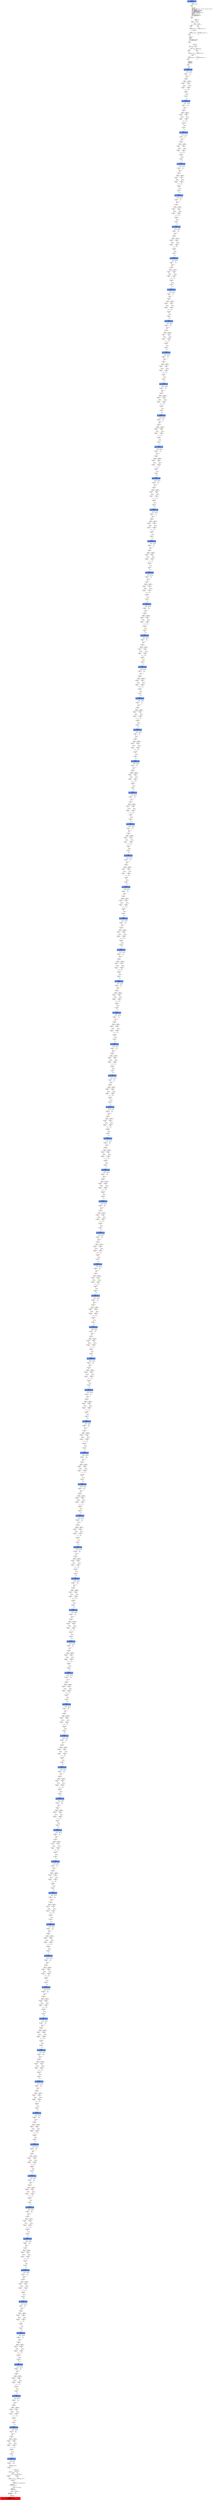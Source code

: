digraph ARG {
node [style="filled" shape="box" color="white"]
0 [fillcolor="cornflowerblue" label="0 @ N20\nmain entry\nAbstractionState: ABS0: true\n" id="0"]
44 [label="44 @ N61\nmain\n" id="44"]
45 [label="45 @ N24\nmain\n" id="45"]
50 [label="50 @ N26\nmain\n" id="50"]
53 [label="53 @ N28\nmain\n" id="53"]
54 [label="54 @ N29\nmain\n" id="54"]
56 [label="56 @ N35\nmain\n" id="56"]
61 [label="61 @ N38\nmain\n" id="61"]
64 [label="64 @ N39\nmain\n" id="64"]
65 [label="65 @ N40\nmain\n" id="65"]
67 [label="67 @ N43\nmain\n" id="67"]
87013 [fillcolor="cornflowerblue" label="87013 @ N44\nmain\nAbstractionState: ABS5855\n" id="87013"]
87014 [label="87014 @ N45\nmain\n" id="87014"]
87033 [label="87033 @ N48\nmain\n" id="87033"]
87035 [label="87035 @ N50\nmain\n" id="87035"]
87036 [label="87036 @ N52\nmain\n" id="87036"]
87040 [label="87040 @ N49\nmain\n" id="87040"]
87041 [label="87041 @ N54\nmain\n" id="87041"]
87043 [fillcolor="cornflowerblue" label="87043 @ N44\nmain\nAbstractionState: ABS5857\n" id="87043"]
87044 [label="87044 @ N45\nmain\n" id="87044"]
87063 [label="87063 @ N48\nmain\n" id="87063"]
87065 [label="87065 @ N50\nmain\n" id="87065"]
87066 [label="87066 @ N52\nmain\n" id="87066"]
87070 [label="87070 @ N49\nmain\n" id="87070"]
87071 [label="87071 @ N54\nmain\n" id="87071"]
87073 [fillcolor="cornflowerblue" label="87073 @ N44\nmain\nAbstractionState: ABS5859\n" id="87073"]
87074 [label="87074 @ N45\nmain\n" id="87074"]
87093 [label="87093 @ N48\nmain\n" id="87093"]
87095 [label="87095 @ N50\nmain\n" id="87095"]
87096 [label="87096 @ N52\nmain\n" id="87096"]
87100 [label="87100 @ N49\nmain\n" id="87100"]
87101 [label="87101 @ N54\nmain\n" id="87101"]
87103 [fillcolor="cornflowerblue" label="87103 @ N44\nmain\nAbstractionState: ABS5861\n" id="87103"]
87104 [label="87104 @ N45\nmain\n" id="87104"]
87123 [label="87123 @ N48\nmain\n" id="87123"]
87125 [label="87125 @ N50\nmain\n" id="87125"]
87126 [label="87126 @ N52\nmain\n" id="87126"]
87130 [label="87130 @ N49\nmain\n" id="87130"]
87131 [label="87131 @ N54\nmain\n" id="87131"]
87133 [fillcolor="cornflowerblue" label="87133 @ N44\nmain\nAbstractionState: ABS5863\n" id="87133"]
87134 [label="87134 @ N45\nmain\n" id="87134"]
87153 [label="87153 @ N48\nmain\n" id="87153"]
87155 [label="87155 @ N50\nmain\n" id="87155"]
87156 [label="87156 @ N52\nmain\n" id="87156"]
87160 [label="87160 @ N49\nmain\n" id="87160"]
87161 [label="87161 @ N54\nmain\n" id="87161"]
87163 [fillcolor="cornflowerblue" label="87163 @ N44\nmain\nAbstractionState: ABS5865\n" id="87163"]
87164 [label="87164 @ N45\nmain\n" id="87164"]
87183 [label="87183 @ N48\nmain\n" id="87183"]
87185 [label="87185 @ N50\nmain\n" id="87185"]
87186 [label="87186 @ N52\nmain\n" id="87186"]
87190 [label="87190 @ N49\nmain\n" id="87190"]
87191 [label="87191 @ N54\nmain\n" id="87191"]
87193 [fillcolor="cornflowerblue" label="87193 @ N44\nmain\nAbstractionState: ABS5867\n" id="87193"]
87194 [label="87194 @ N45\nmain\n" id="87194"]
87213 [label="87213 @ N48\nmain\n" id="87213"]
87215 [label="87215 @ N50\nmain\n" id="87215"]
87216 [label="87216 @ N52\nmain\n" id="87216"]
87220 [label="87220 @ N49\nmain\n" id="87220"]
87221 [label="87221 @ N54\nmain\n" id="87221"]
87223 [fillcolor="cornflowerblue" label="87223 @ N44\nmain\nAbstractionState: ABS5869\n" id="87223"]
87224 [label="87224 @ N45\nmain\n" id="87224"]
87243 [label="87243 @ N48\nmain\n" id="87243"]
87245 [label="87245 @ N50\nmain\n" id="87245"]
87246 [label="87246 @ N52\nmain\n" id="87246"]
87250 [label="87250 @ N49\nmain\n" id="87250"]
87251 [label="87251 @ N54\nmain\n" id="87251"]
87253 [fillcolor="cornflowerblue" label="87253 @ N44\nmain\nAbstractionState: ABS5871\n" id="87253"]
87254 [label="87254 @ N45\nmain\n" id="87254"]
87273 [label="87273 @ N48\nmain\n" id="87273"]
87275 [label="87275 @ N50\nmain\n" id="87275"]
87276 [label="87276 @ N52\nmain\n" id="87276"]
87280 [label="87280 @ N49\nmain\n" id="87280"]
87281 [label="87281 @ N54\nmain\n" id="87281"]
87283 [fillcolor="cornflowerblue" label="87283 @ N44\nmain\nAbstractionState: ABS5873\n" id="87283"]
87284 [label="87284 @ N45\nmain\n" id="87284"]
87303 [label="87303 @ N48\nmain\n" id="87303"]
87305 [label="87305 @ N50\nmain\n" id="87305"]
87306 [label="87306 @ N52\nmain\n" id="87306"]
87310 [label="87310 @ N49\nmain\n" id="87310"]
87311 [label="87311 @ N54\nmain\n" id="87311"]
87313 [fillcolor="cornflowerblue" label="87313 @ N44\nmain\nAbstractionState: ABS5875\n" id="87313"]
87314 [label="87314 @ N45\nmain\n" id="87314"]
87333 [label="87333 @ N48\nmain\n" id="87333"]
87335 [label="87335 @ N50\nmain\n" id="87335"]
87336 [label="87336 @ N52\nmain\n" id="87336"]
87340 [label="87340 @ N49\nmain\n" id="87340"]
87341 [label="87341 @ N54\nmain\n" id="87341"]
87343 [fillcolor="cornflowerblue" label="87343 @ N44\nmain\nAbstractionState: ABS5877\n" id="87343"]
87344 [label="87344 @ N45\nmain\n" id="87344"]
87363 [label="87363 @ N48\nmain\n" id="87363"]
87365 [label="87365 @ N50\nmain\n" id="87365"]
87366 [label="87366 @ N52\nmain\n" id="87366"]
87370 [label="87370 @ N49\nmain\n" id="87370"]
87371 [label="87371 @ N54\nmain\n" id="87371"]
87373 [fillcolor="cornflowerblue" label="87373 @ N44\nmain\nAbstractionState: ABS5879\n" id="87373"]
87374 [label="87374 @ N45\nmain\n" id="87374"]
87393 [label="87393 @ N48\nmain\n" id="87393"]
87395 [label="87395 @ N50\nmain\n" id="87395"]
87396 [label="87396 @ N52\nmain\n" id="87396"]
87400 [label="87400 @ N49\nmain\n" id="87400"]
87401 [label="87401 @ N54\nmain\n" id="87401"]
87403 [fillcolor="cornflowerblue" label="87403 @ N44\nmain\nAbstractionState: ABS5881\n" id="87403"]
87404 [label="87404 @ N45\nmain\n" id="87404"]
87423 [label="87423 @ N48\nmain\n" id="87423"]
87425 [label="87425 @ N50\nmain\n" id="87425"]
87426 [label="87426 @ N52\nmain\n" id="87426"]
87430 [label="87430 @ N49\nmain\n" id="87430"]
87431 [label="87431 @ N54\nmain\n" id="87431"]
87433 [fillcolor="cornflowerblue" label="87433 @ N44\nmain\nAbstractionState: ABS5883\n" id="87433"]
87434 [label="87434 @ N45\nmain\n" id="87434"]
87453 [label="87453 @ N48\nmain\n" id="87453"]
87455 [label="87455 @ N50\nmain\n" id="87455"]
87456 [label="87456 @ N52\nmain\n" id="87456"]
87460 [label="87460 @ N49\nmain\n" id="87460"]
87461 [label="87461 @ N54\nmain\n" id="87461"]
87463 [fillcolor="cornflowerblue" label="87463 @ N44\nmain\nAbstractionState: ABS5885\n" id="87463"]
87464 [label="87464 @ N45\nmain\n" id="87464"]
87483 [label="87483 @ N48\nmain\n" id="87483"]
87485 [label="87485 @ N50\nmain\n" id="87485"]
87486 [label="87486 @ N52\nmain\n" id="87486"]
87490 [label="87490 @ N49\nmain\n" id="87490"]
87491 [label="87491 @ N54\nmain\n" id="87491"]
87493 [fillcolor="cornflowerblue" label="87493 @ N44\nmain\nAbstractionState: ABS5887\n" id="87493"]
87494 [label="87494 @ N45\nmain\n" id="87494"]
87513 [label="87513 @ N48\nmain\n" id="87513"]
87515 [label="87515 @ N50\nmain\n" id="87515"]
87516 [label="87516 @ N52\nmain\n" id="87516"]
87520 [label="87520 @ N49\nmain\n" id="87520"]
87521 [label="87521 @ N54\nmain\n" id="87521"]
87523 [fillcolor="cornflowerblue" label="87523 @ N44\nmain\nAbstractionState: ABS5889\n" id="87523"]
87524 [label="87524 @ N45\nmain\n" id="87524"]
87543 [label="87543 @ N48\nmain\n" id="87543"]
87545 [label="87545 @ N50\nmain\n" id="87545"]
87546 [label="87546 @ N52\nmain\n" id="87546"]
87550 [label="87550 @ N49\nmain\n" id="87550"]
87551 [label="87551 @ N54\nmain\n" id="87551"]
87553 [fillcolor="cornflowerblue" label="87553 @ N44\nmain\nAbstractionState: ABS5891\n" id="87553"]
87554 [label="87554 @ N45\nmain\n" id="87554"]
87573 [label="87573 @ N48\nmain\n" id="87573"]
87575 [label="87575 @ N50\nmain\n" id="87575"]
87576 [label="87576 @ N52\nmain\n" id="87576"]
87580 [label="87580 @ N49\nmain\n" id="87580"]
87581 [label="87581 @ N54\nmain\n" id="87581"]
87583 [fillcolor="cornflowerblue" label="87583 @ N44\nmain\nAbstractionState: ABS5893\n" id="87583"]
87584 [label="87584 @ N45\nmain\n" id="87584"]
87603 [label="87603 @ N48\nmain\n" id="87603"]
87605 [label="87605 @ N50\nmain\n" id="87605"]
87606 [label="87606 @ N52\nmain\n" id="87606"]
87610 [label="87610 @ N49\nmain\n" id="87610"]
87611 [label="87611 @ N54\nmain\n" id="87611"]
87613 [fillcolor="cornflowerblue" label="87613 @ N44\nmain\nAbstractionState: ABS5895\n" id="87613"]
87614 [label="87614 @ N45\nmain\n" id="87614"]
87633 [label="87633 @ N48\nmain\n" id="87633"]
87635 [label="87635 @ N50\nmain\n" id="87635"]
87636 [label="87636 @ N52\nmain\n" id="87636"]
87640 [label="87640 @ N49\nmain\n" id="87640"]
87641 [label="87641 @ N54\nmain\n" id="87641"]
87643 [fillcolor="cornflowerblue" label="87643 @ N44\nmain\nAbstractionState: ABS5897\n" id="87643"]
87644 [label="87644 @ N45\nmain\n" id="87644"]
87663 [label="87663 @ N48\nmain\n" id="87663"]
87665 [label="87665 @ N50\nmain\n" id="87665"]
87666 [label="87666 @ N52\nmain\n" id="87666"]
87670 [label="87670 @ N49\nmain\n" id="87670"]
87671 [label="87671 @ N54\nmain\n" id="87671"]
87673 [fillcolor="cornflowerblue" label="87673 @ N44\nmain\nAbstractionState: ABS5899\n" id="87673"]
87674 [label="87674 @ N45\nmain\n" id="87674"]
87693 [label="87693 @ N48\nmain\n" id="87693"]
87695 [label="87695 @ N50\nmain\n" id="87695"]
87696 [label="87696 @ N52\nmain\n" id="87696"]
87700 [label="87700 @ N49\nmain\n" id="87700"]
87701 [label="87701 @ N54\nmain\n" id="87701"]
87703 [fillcolor="cornflowerblue" label="87703 @ N44\nmain\nAbstractionState: ABS5901\n" id="87703"]
87704 [label="87704 @ N45\nmain\n" id="87704"]
87723 [label="87723 @ N48\nmain\n" id="87723"]
87725 [label="87725 @ N50\nmain\n" id="87725"]
87726 [label="87726 @ N52\nmain\n" id="87726"]
87730 [label="87730 @ N49\nmain\n" id="87730"]
87731 [label="87731 @ N54\nmain\n" id="87731"]
87733 [fillcolor="cornflowerblue" label="87733 @ N44\nmain\nAbstractionState: ABS5903\n" id="87733"]
87734 [label="87734 @ N45\nmain\n" id="87734"]
87753 [label="87753 @ N48\nmain\n" id="87753"]
87755 [label="87755 @ N50\nmain\n" id="87755"]
87756 [label="87756 @ N52\nmain\n" id="87756"]
87760 [label="87760 @ N49\nmain\n" id="87760"]
87761 [label="87761 @ N54\nmain\n" id="87761"]
87763 [fillcolor="cornflowerblue" label="87763 @ N44\nmain\nAbstractionState: ABS5905\n" id="87763"]
87764 [label="87764 @ N45\nmain\n" id="87764"]
87783 [label="87783 @ N48\nmain\n" id="87783"]
87785 [label="87785 @ N50\nmain\n" id="87785"]
87786 [label="87786 @ N52\nmain\n" id="87786"]
87790 [label="87790 @ N49\nmain\n" id="87790"]
87791 [label="87791 @ N54\nmain\n" id="87791"]
87793 [fillcolor="cornflowerblue" label="87793 @ N44\nmain\nAbstractionState: ABS5907\n" id="87793"]
87794 [label="87794 @ N45\nmain\n" id="87794"]
87813 [label="87813 @ N48\nmain\n" id="87813"]
87815 [label="87815 @ N50\nmain\n" id="87815"]
87816 [label="87816 @ N52\nmain\n" id="87816"]
87820 [label="87820 @ N49\nmain\n" id="87820"]
87821 [label="87821 @ N54\nmain\n" id="87821"]
87823 [fillcolor="cornflowerblue" label="87823 @ N44\nmain\nAbstractionState: ABS5909\n" id="87823"]
87824 [label="87824 @ N45\nmain\n" id="87824"]
87843 [label="87843 @ N48\nmain\n" id="87843"]
87845 [label="87845 @ N50\nmain\n" id="87845"]
87846 [label="87846 @ N52\nmain\n" id="87846"]
87850 [label="87850 @ N49\nmain\n" id="87850"]
87851 [label="87851 @ N54\nmain\n" id="87851"]
87853 [fillcolor="cornflowerblue" label="87853 @ N44\nmain\nAbstractionState: ABS5911\n" id="87853"]
87854 [label="87854 @ N45\nmain\n" id="87854"]
87873 [label="87873 @ N48\nmain\n" id="87873"]
87875 [label="87875 @ N50\nmain\n" id="87875"]
87876 [label="87876 @ N52\nmain\n" id="87876"]
87880 [label="87880 @ N49\nmain\n" id="87880"]
87881 [label="87881 @ N54\nmain\n" id="87881"]
87883 [fillcolor="cornflowerblue" label="87883 @ N44\nmain\nAbstractionState: ABS5913\n" id="87883"]
87884 [label="87884 @ N45\nmain\n" id="87884"]
87903 [label="87903 @ N48\nmain\n" id="87903"]
87905 [label="87905 @ N50\nmain\n" id="87905"]
87906 [label="87906 @ N52\nmain\n" id="87906"]
87910 [label="87910 @ N49\nmain\n" id="87910"]
87911 [label="87911 @ N54\nmain\n" id="87911"]
87913 [fillcolor="cornflowerblue" label="87913 @ N44\nmain\nAbstractionState: ABS5915\n" id="87913"]
87914 [label="87914 @ N45\nmain\n" id="87914"]
87933 [label="87933 @ N48\nmain\n" id="87933"]
87935 [label="87935 @ N50\nmain\n" id="87935"]
87936 [label="87936 @ N52\nmain\n" id="87936"]
87940 [label="87940 @ N49\nmain\n" id="87940"]
87941 [label="87941 @ N54\nmain\n" id="87941"]
87943 [fillcolor="cornflowerblue" label="87943 @ N44\nmain\nAbstractionState: ABS5917\n" id="87943"]
87944 [label="87944 @ N45\nmain\n" id="87944"]
87963 [label="87963 @ N48\nmain\n" id="87963"]
87965 [label="87965 @ N50\nmain\n" id="87965"]
87966 [label="87966 @ N52\nmain\n" id="87966"]
87970 [label="87970 @ N49\nmain\n" id="87970"]
87971 [label="87971 @ N54\nmain\n" id="87971"]
87973 [fillcolor="cornflowerblue" label="87973 @ N44\nmain\nAbstractionState: ABS5919\n" id="87973"]
87974 [label="87974 @ N45\nmain\n" id="87974"]
87993 [label="87993 @ N48\nmain\n" id="87993"]
87995 [label="87995 @ N50\nmain\n" id="87995"]
87996 [label="87996 @ N52\nmain\n" id="87996"]
88000 [label="88000 @ N49\nmain\n" id="88000"]
88001 [label="88001 @ N54\nmain\n" id="88001"]
88003 [fillcolor="cornflowerblue" label="88003 @ N44\nmain\nAbstractionState: ABS5921\n" id="88003"]
88004 [label="88004 @ N45\nmain\n" id="88004"]
88023 [label="88023 @ N48\nmain\n" id="88023"]
88025 [label="88025 @ N50\nmain\n" id="88025"]
88026 [label="88026 @ N52\nmain\n" id="88026"]
88030 [label="88030 @ N49\nmain\n" id="88030"]
88031 [label="88031 @ N54\nmain\n" id="88031"]
88033 [fillcolor="cornflowerblue" label="88033 @ N44\nmain\nAbstractionState: ABS5923\n" id="88033"]
88034 [label="88034 @ N45\nmain\n" id="88034"]
88053 [label="88053 @ N48\nmain\n" id="88053"]
88055 [label="88055 @ N50\nmain\n" id="88055"]
88056 [label="88056 @ N52\nmain\n" id="88056"]
88060 [label="88060 @ N49\nmain\n" id="88060"]
88061 [label="88061 @ N54\nmain\n" id="88061"]
88063 [fillcolor="cornflowerblue" label="88063 @ N44\nmain\nAbstractionState: ABS5925\n" id="88063"]
88064 [label="88064 @ N45\nmain\n" id="88064"]
88083 [label="88083 @ N48\nmain\n" id="88083"]
88085 [label="88085 @ N50\nmain\n" id="88085"]
88086 [label="88086 @ N52\nmain\n" id="88086"]
88090 [label="88090 @ N49\nmain\n" id="88090"]
88091 [label="88091 @ N54\nmain\n" id="88091"]
88093 [fillcolor="cornflowerblue" label="88093 @ N44\nmain\nAbstractionState: ABS5927\n" id="88093"]
88094 [label="88094 @ N45\nmain\n" id="88094"]
88113 [label="88113 @ N48\nmain\n" id="88113"]
88115 [label="88115 @ N50\nmain\n" id="88115"]
88116 [label="88116 @ N52\nmain\n" id="88116"]
88120 [label="88120 @ N49\nmain\n" id="88120"]
88121 [label="88121 @ N54\nmain\n" id="88121"]
88123 [fillcolor="cornflowerblue" label="88123 @ N44\nmain\nAbstractionState: ABS5929\n" id="88123"]
88124 [label="88124 @ N45\nmain\n" id="88124"]
88143 [label="88143 @ N48\nmain\n" id="88143"]
88145 [label="88145 @ N50\nmain\n" id="88145"]
88146 [label="88146 @ N52\nmain\n" id="88146"]
88150 [label="88150 @ N49\nmain\n" id="88150"]
88151 [label="88151 @ N54\nmain\n" id="88151"]
88153 [fillcolor="cornflowerblue" label="88153 @ N44\nmain\nAbstractionState: ABS5931\n" id="88153"]
88154 [label="88154 @ N45\nmain\n" id="88154"]
88173 [label="88173 @ N48\nmain\n" id="88173"]
88175 [label="88175 @ N50\nmain\n" id="88175"]
88176 [label="88176 @ N52\nmain\n" id="88176"]
88180 [label="88180 @ N49\nmain\n" id="88180"]
88181 [label="88181 @ N54\nmain\n" id="88181"]
88183 [fillcolor="cornflowerblue" label="88183 @ N44\nmain\nAbstractionState: ABS5933\n" id="88183"]
88184 [label="88184 @ N45\nmain\n" id="88184"]
88203 [label="88203 @ N48\nmain\n" id="88203"]
88205 [label="88205 @ N50\nmain\n" id="88205"]
88206 [label="88206 @ N52\nmain\n" id="88206"]
88210 [label="88210 @ N49\nmain\n" id="88210"]
88211 [label="88211 @ N54\nmain\n" id="88211"]
88213 [fillcolor="cornflowerblue" label="88213 @ N44\nmain\nAbstractionState: ABS5935\n" id="88213"]
88214 [label="88214 @ N45\nmain\n" id="88214"]
88233 [label="88233 @ N48\nmain\n" id="88233"]
88235 [label="88235 @ N50\nmain\n" id="88235"]
88236 [label="88236 @ N52\nmain\n" id="88236"]
88240 [label="88240 @ N49\nmain\n" id="88240"]
88241 [label="88241 @ N54\nmain\n" id="88241"]
88243 [fillcolor="cornflowerblue" label="88243 @ N44\nmain\nAbstractionState: ABS5937\n" id="88243"]
88244 [label="88244 @ N45\nmain\n" id="88244"]
88263 [label="88263 @ N48\nmain\n" id="88263"]
88265 [label="88265 @ N50\nmain\n" id="88265"]
88266 [label="88266 @ N52\nmain\n" id="88266"]
88270 [label="88270 @ N49\nmain\n" id="88270"]
88271 [label="88271 @ N54\nmain\n" id="88271"]
88273 [fillcolor="cornflowerblue" label="88273 @ N44\nmain\nAbstractionState: ABS5939\n" id="88273"]
88274 [label="88274 @ N45\nmain\n" id="88274"]
88293 [label="88293 @ N48\nmain\n" id="88293"]
88295 [label="88295 @ N50\nmain\n" id="88295"]
88296 [label="88296 @ N52\nmain\n" id="88296"]
88300 [label="88300 @ N49\nmain\n" id="88300"]
88301 [label="88301 @ N54\nmain\n" id="88301"]
88303 [fillcolor="cornflowerblue" label="88303 @ N44\nmain\nAbstractionState: ABS5941\n" id="88303"]
88304 [label="88304 @ N45\nmain\n" id="88304"]
88323 [label="88323 @ N48\nmain\n" id="88323"]
88325 [label="88325 @ N50\nmain\n" id="88325"]
88326 [label="88326 @ N52\nmain\n" id="88326"]
88330 [label="88330 @ N49\nmain\n" id="88330"]
88331 [label="88331 @ N54\nmain\n" id="88331"]
88333 [fillcolor="cornflowerblue" label="88333 @ N44\nmain\nAbstractionState: ABS5943\n" id="88333"]
88334 [label="88334 @ N45\nmain\n" id="88334"]
88353 [label="88353 @ N48\nmain\n" id="88353"]
88355 [label="88355 @ N50\nmain\n" id="88355"]
88356 [label="88356 @ N52\nmain\n" id="88356"]
88360 [label="88360 @ N49\nmain\n" id="88360"]
88361 [label="88361 @ N54\nmain\n" id="88361"]
88363 [fillcolor="cornflowerblue" label="88363 @ N44\nmain\nAbstractionState: ABS5945\n" id="88363"]
88364 [label="88364 @ N45\nmain\n" id="88364"]
88383 [label="88383 @ N48\nmain\n" id="88383"]
88385 [label="88385 @ N50\nmain\n" id="88385"]
88386 [label="88386 @ N52\nmain\n" id="88386"]
88390 [label="88390 @ N49\nmain\n" id="88390"]
88391 [label="88391 @ N54\nmain\n" id="88391"]
88393 [fillcolor="cornflowerblue" label="88393 @ N44\nmain\nAbstractionState: ABS5947\n" id="88393"]
88394 [label="88394 @ N45\nmain\n" id="88394"]
88413 [label="88413 @ N48\nmain\n" id="88413"]
88415 [label="88415 @ N50\nmain\n" id="88415"]
88416 [label="88416 @ N52\nmain\n" id="88416"]
88420 [label="88420 @ N49\nmain\n" id="88420"]
88421 [label="88421 @ N54\nmain\n" id="88421"]
88423 [fillcolor="cornflowerblue" label="88423 @ N44\nmain\nAbstractionState: ABS5949\n" id="88423"]
88424 [label="88424 @ N45\nmain\n" id="88424"]
88443 [label="88443 @ N48\nmain\n" id="88443"]
88445 [label="88445 @ N50\nmain\n" id="88445"]
88446 [label="88446 @ N52\nmain\n" id="88446"]
88450 [label="88450 @ N49\nmain\n" id="88450"]
88451 [label="88451 @ N54\nmain\n" id="88451"]
88453 [fillcolor="cornflowerblue" label="88453 @ N44\nmain\nAbstractionState: ABS5951\n" id="88453"]
88454 [label="88454 @ N45\nmain\n" id="88454"]
88473 [label="88473 @ N48\nmain\n" id="88473"]
88475 [label="88475 @ N50\nmain\n" id="88475"]
88476 [label="88476 @ N52\nmain\n" id="88476"]
88480 [label="88480 @ N49\nmain\n" id="88480"]
88481 [label="88481 @ N54\nmain\n" id="88481"]
88483 [fillcolor="cornflowerblue" label="88483 @ N44\nmain\nAbstractionState: ABS5953\n" id="88483"]
88484 [label="88484 @ N45\nmain\n" id="88484"]
88503 [label="88503 @ N48\nmain\n" id="88503"]
88505 [label="88505 @ N50\nmain\n" id="88505"]
88506 [label="88506 @ N52\nmain\n" id="88506"]
88510 [label="88510 @ N49\nmain\n" id="88510"]
88511 [label="88511 @ N54\nmain\n" id="88511"]
88513 [fillcolor="cornflowerblue" label="88513 @ N44\nmain\nAbstractionState: ABS5955\n" id="88513"]
88514 [label="88514 @ N45\nmain\n" id="88514"]
88533 [label="88533 @ N48\nmain\n" id="88533"]
88535 [label="88535 @ N50\nmain\n" id="88535"]
88536 [label="88536 @ N52\nmain\n" id="88536"]
88540 [label="88540 @ N49\nmain\n" id="88540"]
88541 [label="88541 @ N54\nmain\n" id="88541"]
88543 [fillcolor="cornflowerblue" label="88543 @ N44\nmain\nAbstractionState: ABS5957\n" id="88543"]
88544 [label="88544 @ N45\nmain\n" id="88544"]
88563 [label="88563 @ N48\nmain\n" id="88563"]
88565 [label="88565 @ N50\nmain\n" id="88565"]
88566 [label="88566 @ N52\nmain\n" id="88566"]
88570 [label="88570 @ N49\nmain\n" id="88570"]
88571 [label="88571 @ N54\nmain\n" id="88571"]
88573 [fillcolor="cornflowerblue" label="88573 @ N44\nmain\nAbstractionState: ABS5959\n" id="88573"]
88574 [label="88574 @ N45\nmain\n" id="88574"]
88593 [label="88593 @ N48\nmain\n" id="88593"]
88595 [label="88595 @ N50\nmain\n" id="88595"]
88596 [label="88596 @ N52\nmain\n" id="88596"]
88600 [label="88600 @ N49\nmain\n" id="88600"]
88601 [label="88601 @ N54\nmain\n" id="88601"]
88603 [fillcolor="cornflowerblue" label="88603 @ N44\nmain\nAbstractionState: ABS5961\n" id="88603"]
88604 [label="88604 @ N45\nmain\n" id="88604"]
88623 [label="88623 @ N48\nmain\n" id="88623"]
88625 [label="88625 @ N50\nmain\n" id="88625"]
88626 [label="88626 @ N52\nmain\n" id="88626"]
88630 [label="88630 @ N49\nmain\n" id="88630"]
88631 [label="88631 @ N54\nmain\n" id="88631"]
88633 [fillcolor="cornflowerblue" label="88633 @ N44\nmain\nAbstractionState: ABS5963\n" id="88633"]
88634 [label="88634 @ N45\nmain\n" id="88634"]
88653 [label="88653 @ N48\nmain\n" id="88653"]
88655 [label="88655 @ N50\nmain\n" id="88655"]
88656 [label="88656 @ N52\nmain\n" id="88656"]
88660 [label="88660 @ N49\nmain\n" id="88660"]
88661 [label="88661 @ N54\nmain\n" id="88661"]
88663 [fillcolor="cornflowerblue" label="88663 @ N44\nmain\nAbstractionState: ABS5965\n" id="88663"]
88664 [label="88664 @ N45\nmain\n" id="88664"]
88683 [label="88683 @ N48\nmain\n" id="88683"]
88685 [label="88685 @ N50\nmain\n" id="88685"]
88686 [label="88686 @ N52\nmain\n" id="88686"]
88690 [label="88690 @ N49\nmain\n" id="88690"]
88691 [label="88691 @ N54\nmain\n" id="88691"]
88693 [fillcolor="cornflowerblue" label="88693 @ N44\nmain\nAbstractionState: ABS5967\n" id="88693"]
88694 [label="88694 @ N45\nmain\n" id="88694"]
88713 [label="88713 @ N48\nmain\n" id="88713"]
88715 [label="88715 @ N50\nmain\n" id="88715"]
88716 [label="88716 @ N52\nmain\n" id="88716"]
88720 [label="88720 @ N49\nmain\n" id="88720"]
88721 [label="88721 @ N54\nmain\n" id="88721"]
88723 [fillcolor="cornflowerblue" label="88723 @ N44\nmain\nAbstractionState: ABS5969\n" id="88723"]
88724 [label="88724 @ N45\nmain\n" id="88724"]
88743 [label="88743 @ N48\nmain\n" id="88743"]
88745 [label="88745 @ N50\nmain\n" id="88745"]
88746 [label="88746 @ N52\nmain\n" id="88746"]
88750 [label="88750 @ N49\nmain\n" id="88750"]
88751 [label="88751 @ N54\nmain\n" id="88751"]
88753 [fillcolor="cornflowerblue" label="88753 @ N44\nmain\nAbstractionState: ABS5971\n" id="88753"]
88754 [label="88754 @ N45\nmain\n" id="88754"]
88773 [label="88773 @ N48\nmain\n" id="88773"]
88775 [label="88775 @ N50\nmain\n" id="88775"]
88776 [label="88776 @ N52\nmain\n" id="88776"]
88780 [label="88780 @ N49\nmain\n" id="88780"]
88781 [label="88781 @ N54\nmain\n" id="88781"]
88783 [fillcolor="cornflowerblue" label="88783 @ N44\nmain\nAbstractionState: ABS5973\n" id="88783"]
88784 [label="88784 @ N45\nmain\n" id="88784"]
88803 [label="88803 @ N48\nmain\n" id="88803"]
88805 [label="88805 @ N50\nmain\n" id="88805"]
88806 [label="88806 @ N52\nmain\n" id="88806"]
88810 [label="88810 @ N49\nmain\n" id="88810"]
88811 [label="88811 @ N54\nmain\n" id="88811"]
88813 [fillcolor="cornflowerblue" label="88813 @ N44\nmain\nAbstractionState: ABS5975\n" id="88813"]
88814 [label="88814 @ N45\nmain\n" id="88814"]
88833 [label="88833 @ N48\nmain\n" id="88833"]
88835 [label="88835 @ N50\nmain\n" id="88835"]
88836 [label="88836 @ N52\nmain\n" id="88836"]
88840 [label="88840 @ N49\nmain\n" id="88840"]
88841 [label="88841 @ N54\nmain\n" id="88841"]
88843 [fillcolor="cornflowerblue" label="88843 @ N44\nmain\nAbstractionState: ABS5977\n" id="88843"]
88844 [label="88844 @ N45\nmain\n" id="88844"]
88863 [label="88863 @ N48\nmain\n" id="88863"]
88865 [label="88865 @ N50\nmain\n" id="88865"]
88866 [label="88866 @ N52\nmain\n" id="88866"]
88870 [label="88870 @ N49\nmain\n" id="88870"]
88871 [label="88871 @ N54\nmain\n" id="88871"]
88873 [fillcolor="cornflowerblue" label="88873 @ N44\nmain\nAbstractionState: ABS5979\n" id="88873"]
88874 [label="88874 @ N45\nmain\n" id="88874"]
88893 [label="88893 @ N48\nmain\n" id="88893"]
88895 [label="88895 @ N50\nmain\n" id="88895"]
88896 [label="88896 @ N52\nmain\n" id="88896"]
88900 [label="88900 @ N49\nmain\n" id="88900"]
88901 [label="88901 @ N54\nmain\n" id="88901"]
88903 [fillcolor="cornflowerblue" label="88903 @ N44\nmain\nAbstractionState: ABS5981\n" id="88903"]
88904 [label="88904 @ N45\nmain\n" id="88904"]
88923 [label="88923 @ N48\nmain\n" id="88923"]
88925 [label="88925 @ N50\nmain\n" id="88925"]
88926 [label="88926 @ N52\nmain\n" id="88926"]
88930 [label="88930 @ N49\nmain\n" id="88930"]
88931 [label="88931 @ N54\nmain\n" id="88931"]
88933 [fillcolor="cornflowerblue" label="88933 @ N44\nmain\nAbstractionState: ABS5983\n" id="88933"]
88934 [label="88934 @ N45\nmain\n" id="88934"]
88953 [label="88953 @ N48\nmain\n" id="88953"]
88955 [label="88955 @ N50\nmain\n" id="88955"]
88956 [label="88956 @ N52\nmain\n" id="88956"]
88960 [label="88960 @ N49\nmain\n" id="88960"]
88961 [label="88961 @ N54\nmain\n" id="88961"]
88963 [fillcolor="cornflowerblue" label="88963 @ N44\nmain\nAbstractionState: ABS5985\n" id="88963"]
88964 [label="88964 @ N45\nmain\n" id="88964"]
88983 [label="88983 @ N48\nmain\n" id="88983"]
88985 [label="88985 @ N50\nmain\n" id="88985"]
88986 [label="88986 @ N52\nmain\n" id="88986"]
88990 [label="88990 @ N49\nmain\n" id="88990"]
88991 [label="88991 @ N54\nmain\n" id="88991"]
88993 [fillcolor="cornflowerblue" label="88993 @ N44\nmain\nAbstractionState: ABS5987\n" id="88993"]
88994 [label="88994 @ N45\nmain\n" id="88994"]
89013 [label="89013 @ N48\nmain\n" id="89013"]
89015 [label="89015 @ N50\nmain\n" id="89015"]
89016 [label="89016 @ N52\nmain\n" id="89016"]
89020 [label="89020 @ N49\nmain\n" id="89020"]
89021 [label="89021 @ N54\nmain\n" id="89021"]
89023 [fillcolor="cornflowerblue" label="89023 @ N44\nmain\nAbstractionState: ABS5989\n" id="89023"]
89024 [label="89024 @ N45\nmain\n" id="89024"]
89043 [label="89043 @ N48\nmain\n" id="89043"]
89045 [label="89045 @ N50\nmain\n" id="89045"]
89046 [label="89046 @ N52\nmain\n" id="89046"]
89050 [label="89050 @ N49\nmain\n" id="89050"]
89051 [label="89051 @ N54\nmain\n" id="89051"]
89053 [fillcolor="cornflowerblue" label="89053 @ N44\nmain\nAbstractionState: ABS5991\n" id="89053"]
89054 [label="89054 @ N45\nmain\n" id="89054"]
89073 [label="89073 @ N48\nmain\n" id="89073"]
89075 [label="89075 @ N50\nmain\n" id="89075"]
89076 [label="89076 @ N52\nmain\n" id="89076"]
89080 [label="89080 @ N49\nmain\n" id="89080"]
89081 [label="89081 @ N54\nmain\n" id="89081"]
89083 [fillcolor="cornflowerblue" label="89083 @ N44\nmain\nAbstractionState: ABS5993\n" id="89083"]
89084 [label="89084 @ N45\nmain\n" id="89084"]
89103 [label="89103 @ N48\nmain\n" id="89103"]
89105 [label="89105 @ N50\nmain\n" id="89105"]
89106 [label="89106 @ N52\nmain\n" id="89106"]
89110 [label="89110 @ N49\nmain\n" id="89110"]
89111 [label="89111 @ N54\nmain\n" id="89111"]
89113 [fillcolor="cornflowerblue" label="89113 @ N44\nmain\nAbstractionState: ABS5995\n" id="89113"]
89114 [label="89114 @ N45\nmain\n" id="89114"]
89133 [label="89133 @ N48\nmain\n" id="89133"]
89135 [label="89135 @ N50\nmain\n" id="89135"]
89136 [label="89136 @ N52\nmain\n" id="89136"]
89140 [label="89140 @ N49\nmain\n" id="89140"]
89141 [label="89141 @ N54\nmain\n" id="89141"]
89143 [fillcolor="cornflowerblue" label="89143 @ N44\nmain\nAbstractionState: ABS5997\n" id="89143"]
89144 [label="89144 @ N45\nmain\n" id="89144"]
89163 [label="89163 @ N48\nmain\n" id="89163"]
89165 [label="89165 @ N50\nmain\n" id="89165"]
89166 [label="89166 @ N52\nmain\n" id="89166"]
89170 [label="89170 @ N49\nmain\n" id="89170"]
89171 [label="89171 @ N54\nmain\n" id="89171"]
89173 [fillcolor="cornflowerblue" label="89173 @ N44\nmain\nAbstractionState: ABS5999\n" id="89173"]
89174 [label="89174 @ N45\nmain\n" id="89174"]
89193 [label="89193 @ N48\nmain\n" id="89193"]
89195 [label="89195 @ N50\nmain\n" id="89195"]
89196 [label="89196 @ N52\nmain\n" id="89196"]
89200 [label="89200 @ N49\nmain\n" id="89200"]
89201 [label="89201 @ N54\nmain\n" id="89201"]
89203 [fillcolor="cornflowerblue" label="89203 @ N44\nmain\nAbstractionState: ABS6001\n" id="89203"]
89204 [label="89204 @ N45\nmain\n" id="89204"]
89223 [label="89223 @ N48\nmain\n" id="89223"]
89225 [label="89225 @ N50\nmain\n" id="89225"]
89226 [label="89226 @ N52\nmain\n" id="89226"]
89230 [label="89230 @ N49\nmain\n" id="89230"]
89231 [label="89231 @ N54\nmain\n" id="89231"]
89233 [fillcolor="cornflowerblue" label="89233 @ N44\nmain\nAbstractionState: ABS6003\n" id="89233"]
89234 [label="89234 @ N45\nmain\n" id="89234"]
89253 [label="89253 @ N48\nmain\n" id="89253"]
89255 [label="89255 @ N50\nmain\n" id="89255"]
89256 [label="89256 @ N52\nmain\n" id="89256"]
89260 [label="89260 @ N49\nmain\n" id="89260"]
89261 [label="89261 @ N54\nmain\n" id="89261"]
89263 [fillcolor="cornflowerblue" label="89263 @ N44\nmain\nAbstractionState: ABS6005\n" id="89263"]
89264 [label="89264 @ N45\nmain\n" id="89264"]
89283 [label="89283 @ N48\nmain\n" id="89283"]
89285 [label="89285 @ N50\nmain\n" id="89285"]
89286 [label="89286 @ N52\nmain\n" id="89286"]
89290 [label="89290 @ N49\nmain\n" id="89290"]
89291 [label="89291 @ N54\nmain\n" id="89291"]
89293 [fillcolor="cornflowerblue" label="89293 @ N44\nmain\nAbstractionState: ABS6007\n" id="89293"]
89295 [label="89295 @ N46\nmain\n" id="89295"]
89296 [label="89296 @ N55\nmain\n" id="89296"]
89301 [label="89301 @ N58\nmain\n" id="89301"]
89304 [label="89304 @ N59\nmain\n" id="89304"]
89305 [label="89305 @ N11\n__VERIFIER_assert entry\n" id="89305"]
89306 [label="89306 @ N12\n__VERIFIER_assert\n" id="89306"]
89307 [label="89307 @ N14\n__VERIFIER_assert\n" id="89307"]
89310 [fillcolor="red" label="89310 @ N15\n__VERIFIER_assert\nAbstractionState: ABS6008\n AutomatonState: ErrorLabelAutomaton: _predefinedState_ERROR\n" id="89310"]
89297 [label="89297 @ N56\nmain\n" id="89297"]
89299 [label="89299 @ N57\nmain\n" id="89299"]
89284 [label="89284 @ N51\nmain\n" id="89284"]
89288 [label="89288 @ N53\nmain\n" id="89288"]
89254 [label="89254 @ N51\nmain\n" id="89254"]
89258 [label="89258 @ N53\nmain\n" id="89258"]
89224 [label="89224 @ N51\nmain\n" id="89224"]
89228 [label="89228 @ N53\nmain\n" id="89228"]
89194 [label="89194 @ N51\nmain\n" id="89194"]
89198 [label="89198 @ N53\nmain\n" id="89198"]
89164 [label="89164 @ N51\nmain\n" id="89164"]
89168 [label="89168 @ N53\nmain\n" id="89168"]
89134 [label="89134 @ N51\nmain\n" id="89134"]
89138 [label="89138 @ N53\nmain\n" id="89138"]
89104 [label="89104 @ N51\nmain\n" id="89104"]
89108 [label="89108 @ N53\nmain\n" id="89108"]
89074 [label="89074 @ N51\nmain\n" id="89074"]
89078 [label="89078 @ N53\nmain\n" id="89078"]
89044 [label="89044 @ N51\nmain\n" id="89044"]
89048 [label="89048 @ N53\nmain\n" id="89048"]
89014 [label="89014 @ N51\nmain\n" id="89014"]
89018 [label="89018 @ N53\nmain\n" id="89018"]
88984 [label="88984 @ N51\nmain\n" id="88984"]
88988 [label="88988 @ N53\nmain\n" id="88988"]
88954 [label="88954 @ N51\nmain\n" id="88954"]
88958 [label="88958 @ N53\nmain\n" id="88958"]
88924 [label="88924 @ N51\nmain\n" id="88924"]
88928 [label="88928 @ N53\nmain\n" id="88928"]
88894 [label="88894 @ N51\nmain\n" id="88894"]
88898 [label="88898 @ N53\nmain\n" id="88898"]
88864 [label="88864 @ N51\nmain\n" id="88864"]
88868 [label="88868 @ N53\nmain\n" id="88868"]
88834 [label="88834 @ N51\nmain\n" id="88834"]
88838 [label="88838 @ N53\nmain\n" id="88838"]
88804 [label="88804 @ N51\nmain\n" id="88804"]
88808 [label="88808 @ N53\nmain\n" id="88808"]
88774 [label="88774 @ N51\nmain\n" id="88774"]
88778 [label="88778 @ N53\nmain\n" id="88778"]
88744 [label="88744 @ N51\nmain\n" id="88744"]
88748 [label="88748 @ N53\nmain\n" id="88748"]
88714 [label="88714 @ N51\nmain\n" id="88714"]
88718 [label="88718 @ N53\nmain\n" id="88718"]
88684 [label="88684 @ N51\nmain\n" id="88684"]
88688 [label="88688 @ N53\nmain\n" id="88688"]
88654 [label="88654 @ N51\nmain\n" id="88654"]
88658 [label="88658 @ N53\nmain\n" id="88658"]
88624 [label="88624 @ N51\nmain\n" id="88624"]
88628 [label="88628 @ N53\nmain\n" id="88628"]
88594 [label="88594 @ N51\nmain\n" id="88594"]
88598 [label="88598 @ N53\nmain\n" id="88598"]
88564 [label="88564 @ N51\nmain\n" id="88564"]
88568 [label="88568 @ N53\nmain\n" id="88568"]
88534 [label="88534 @ N51\nmain\n" id="88534"]
88538 [label="88538 @ N53\nmain\n" id="88538"]
88504 [label="88504 @ N51\nmain\n" id="88504"]
88508 [label="88508 @ N53\nmain\n" id="88508"]
88474 [label="88474 @ N51\nmain\n" id="88474"]
88478 [label="88478 @ N53\nmain\n" id="88478"]
88444 [label="88444 @ N51\nmain\n" id="88444"]
88448 [label="88448 @ N53\nmain\n" id="88448"]
88414 [label="88414 @ N51\nmain\n" id="88414"]
88418 [label="88418 @ N53\nmain\n" id="88418"]
88384 [label="88384 @ N51\nmain\n" id="88384"]
88388 [label="88388 @ N53\nmain\n" id="88388"]
88354 [label="88354 @ N51\nmain\n" id="88354"]
88358 [label="88358 @ N53\nmain\n" id="88358"]
88324 [label="88324 @ N51\nmain\n" id="88324"]
88328 [label="88328 @ N53\nmain\n" id="88328"]
88294 [label="88294 @ N51\nmain\n" id="88294"]
88298 [label="88298 @ N53\nmain\n" id="88298"]
88264 [label="88264 @ N51\nmain\n" id="88264"]
88268 [label="88268 @ N53\nmain\n" id="88268"]
88234 [label="88234 @ N51\nmain\n" id="88234"]
88238 [label="88238 @ N53\nmain\n" id="88238"]
88204 [label="88204 @ N51\nmain\n" id="88204"]
88208 [label="88208 @ N53\nmain\n" id="88208"]
88174 [label="88174 @ N51\nmain\n" id="88174"]
88178 [label="88178 @ N53\nmain\n" id="88178"]
88144 [label="88144 @ N51\nmain\n" id="88144"]
88148 [label="88148 @ N53\nmain\n" id="88148"]
88114 [label="88114 @ N51\nmain\n" id="88114"]
88118 [label="88118 @ N53\nmain\n" id="88118"]
88084 [label="88084 @ N51\nmain\n" id="88084"]
88088 [label="88088 @ N53\nmain\n" id="88088"]
88054 [label="88054 @ N51\nmain\n" id="88054"]
88058 [label="88058 @ N53\nmain\n" id="88058"]
88024 [label="88024 @ N51\nmain\n" id="88024"]
88028 [label="88028 @ N53\nmain\n" id="88028"]
87994 [label="87994 @ N51\nmain\n" id="87994"]
87998 [label="87998 @ N53\nmain\n" id="87998"]
87964 [label="87964 @ N51\nmain\n" id="87964"]
87968 [label="87968 @ N53\nmain\n" id="87968"]
87934 [label="87934 @ N51\nmain\n" id="87934"]
87938 [label="87938 @ N53\nmain\n" id="87938"]
87904 [label="87904 @ N51\nmain\n" id="87904"]
87908 [label="87908 @ N53\nmain\n" id="87908"]
87874 [label="87874 @ N51\nmain\n" id="87874"]
87878 [label="87878 @ N53\nmain\n" id="87878"]
87844 [label="87844 @ N51\nmain\n" id="87844"]
87848 [label="87848 @ N53\nmain\n" id="87848"]
87814 [label="87814 @ N51\nmain\n" id="87814"]
87818 [label="87818 @ N53\nmain\n" id="87818"]
87784 [label="87784 @ N51\nmain\n" id="87784"]
87788 [label="87788 @ N53\nmain\n" id="87788"]
87754 [label="87754 @ N51\nmain\n" id="87754"]
87758 [label="87758 @ N53\nmain\n" id="87758"]
87724 [label="87724 @ N51\nmain\n" id="87724"]
87728 [label="87728 @ N53\nmain\n" id="87728"]
87694 [label="87694 @ N51\nmain\n" id="87694"]
87698 [label="87698 @ N53\nmain\n" id="87698"]
87664 [label="87664 @ N51\nmain\n" id="87664"]
87668 [label="87668 @ N53\nmain\n" id="87668"]
87634 [label="87634 @ N51\nmain\n" id="87634"]
87638 [label="87638 @ N53\nmain\n" id="87638"]
87604 [label="87604 @ N51\nmain\n" id="87604"]
87608 [label="87608 @ N53\nmain\n" id="87608"]
87574 [label="87574 @ N51\nmain\n" id="87574"]
87578 [label="87578 @ N53\nmain\n" id="87578"]
87544 [label="87544 @ N51\nmain\n" id="87544"]
87548 [label="87548 @ N53\nmain\n" id="87548"]
87514 [label="87514 @ N51\nmain\n" id="87514"]
87518 [label="87518 @ N53\nmain\n" id="87518"]
87484 [label="87484 @ N51\nmain\n" id="87484"]
87488 [label="87488 @ N53\nmain\n" id="87488"]
87454 [label="87454 @ N51\nmain\n" id="87454"]
87458 [label="87458 @ N53\nmain\n" id="87458"]
87424 [label="87424 @ N51\nmain\n" id="87424"]
87428 [label="87428 @ N53\nmain\n" id="87428"]
87394 [label="87394 @ N51\nmain\n" id="87394"]
87398 [label="87398 @ N53\nmain\n" id="87398"]
87364 [label="87364 @ N51\nmain\n" id="87364"]
87368 [label="87368 @ N53\nmain\n" id="87368"]
87334 [label="87334 @ N51\nmain\n" id="87334"]
87338 [label="87338 @ N53\nmain\n" id="87338"]
87304 [label="87304 @ N51\nmain\n" id="87304"]
87308 [label="87308 @ N53\nmain\n" id="87308"]
87274 [label="87274 @ N51\nmain\n" id="87274"]
87278 [label="87278 @ N53\nmain\n" id="87278"]
87244 [label="87244 @ N51\nmain\n" id="87244"]
87248 [label="87248 @ N53\nmain\n" id="87248"]
87214 [label="87214 @ N51\nmain\n" id="87214"]
87218 [label="87218 @ N53\nmain\n" id="87218"]
87184 [label="87184 @ N51\nmain\n" id="87184"]
87188 [label="87188 @ N53\nmain\n" id="87188"]
87154 [label="87154 @ N51\nmain\n" id="87154"]
87158 [label="87158 @ N53\nmain\n" id="87158"]
87124 [label="87124 @ N51\nmain\n" id="87124"]
87128 [label="87128 @ N53\nmain\n" id="87128"]
87094 [label="87094 @ N51\nmain\n" id="87094"]
87098 [label="87098 @ N53\nmain\n" id="87098"]
87064 [label="87064 @ N51\nmain\n" id="87064"]
87068 [label="87068 @ N53\nmain\n" id="87068"]
87034 [label="87034 @ N51\nmain\n" id="87034"]
87038 [label="87038 @ N53\nmain\n" id="87038"]
57 [label="57 @ N36\nmain\n" id="57"]
59 [label="59 @ N37\nmain\n" id="59"]
47 [label="47 @ N25\nmain\n" id="47"]
49 [label="49 @ N27\nmain\n" id="49"]
0 -> 44 [color="red" label="Line 0: \lINIT GLOBAL VARS\l" id="0 -> 44"]
44 -> 45 [color="red" label="Lines 7 - 26: \lvoid abort();\lvoid __assert_fail(const char *, const char *, unsigned int, const char *);\lvoid reach_error();\lvoid assume_abort_if_not(int cond);\lvoid __VERIFIER_assert(int cond);\lvoid __VERIFIER_assume(int);\lint __VERIFIER_nondet_int();\lunsigned int __VERIFIER_nondet_uint();\lint main();\lFunction start dummy edge\lint flag;\lflag = __VERIFIER_nondet_int();\lint __CPAchecker_TMP_0;\l" id="44 -> 45"]
45 -> 47 [color="red" label="Line 26: \l[!(flag == 0)]\l" id="45 -> 47"]
45 -> 50 [label="Line 26: \l[flag == 0]\l" id="45 -> 50"]
50 -> 53 [label="Line 0: \l__CPAchecker_TMP_0 = 1;\l" id="50 -> 53"]
53 -> 54 [color="red" label="Line 26: \l[__CPAchecker_TMP_0 != 0]\l" id="53 -> 54"]
53 -> 55 [label="Line 26: \l[!(__CPAchecker_TMP_0 != 0)]\l" id="53 -> 55"]
54 -> 56 [color="red" label="Lines 27 - 31: \lint i = 0;\lint x = 0;\lint y = 0;\lint n;\ln = __VERIFIER_nondet_int();\lint __CPAchecker_TMP_1;\l" id="54 -> 56"]
56 -> 57 [label="Line 31: \l[n >= 1000]\l" id="56 -> 57"]
56 -> 61 [color="red" label="Line 31: \l[!(n >= 1000)]\l" id="56 -> 61"]
61 -> 64 [color="red" label="Line 0: \l__CPAchecker_TMP_1 = 0;\l" id="61 -> 64"]
64 -> 65 [color="red" label="Line 31: \l[__CPAchecker_TMP_1 != 0]\l" id="64 -> 65"]
64 -> 66 [label="Line 31: \l[!(__CPAchecker_TMP_1 != 0)]\l" id="64 -> 66"]
65 -> 67 [color="red" label="Lines 33 - 33: \lunsigned int a;\lunsigned int b;\lunsigned int r;\l" id="65 -> 67"]
67 -> 87013 [color="red" label="Line 35: \lwhile\l" id="67 -> 87013"]
87013 -> 87014 [color="red" label="Line 35: \l[i < n]\l" id="87013 -> 87014"]
87013 -> 87015 [label="Line 35: \l[!(i < n)]\l" id="87013 -> 87015"]
87014 -> 87033 [color="red" label="Lines 36 - 37: \lx = x;\ly = y;\l" id="87014 -> 87033"]
87033 -> 87034 [label="Line 38: \l[flag == 0]\l" id="87033 -> 87034"]
87033 -> 87035 [color="red" label="Line 38: \l[!(flag == 0)]\l" id="87033 -> 87035"]
87035 -> 87036 [color="red" label="Line 39: \lx = x + 3;\l" id="87035 -> 87036"]
87036 -> 87040 [color="red" label="Line 0: \l\l" id="87036 -> 87040"]
87040 -> 87041 [color="red" label="Line 43: \li = i + 1;\l" id="87040 -> 87041"]
87041 -> 87043 [color="red" label="Line 0: \l\l" id="87041 -> 87043"]
87043 -> 87044 [color="red" label="Line 35: \l[i < n]\l" id="87043 -> 87044"]
87043 -> 87045 [label="Line 35: \l[!(i < n)]\l" id="87043 -> 87045"]
87044 -> 87063 [color="red" label="Lines 36 - 37: \lx = x;\ly = y;\l" id="87044 -> 87063"]
87063 -> 87064 [label="Line 38: \l[flag == 0]\l" id="87063 -> 87064"]
87063 -> 87065 [color="red" label="Line 38: \l[!(flag == 0)]\l" id="87063 -> 87065"]
87065 -> 87066 [color="red" label="Line 39: \lx = x + 3;\l" id="87065 -> 87066"]
87066 -> 87070 [color="red" label="Line 0: \l\l" id="87066 -> 87070"]
87070 -> 87071 [color="red" label="Line 43: \li = i + 1;\l" id="87070 -> 87071"]
87071 -> 87073 [color="red" label="Line 0: \l\l" id="87071 -> 87073"]
87073 -> 87074 [color="red" label="Line 35: \l[i < n]\l" id="87073 -> 87074"]
87073 -> 87075 [label="Line 35: \l[!(i < n)]\l" id="87073 -> 87075"]
87074 -> 87093 [color="red" label="Lines 36 - 37: \lx = x;\ly = y;\l" id="87074 -> 87093"]
87093 -> 87094 [label="Line 38: \l[flag == 0]\l" id="87093 -> 87094"]
87093 -> 87095 [color="red" label="Line 38: \l[!(flag == 0)]\l" id="87093 -> 87095"]
87095 -> 87096 [color="red" label="Line 39: \lx = x + 3;\l" id="87095 -> 87096"]
87096 -> 87100 [color="red" label="Line 0: \l\l" id="87096 -> 87100"]
87100 -> 87101 [color="red" label="Line 43: \li = i + 1;\l" id="87100 -> 87101"]
87101 -> 87103 [color="red" label="Line 0: \l\l" id="87101 -> 87103"]
87103 -> 87104 [color="red" label="Line 35: \l[i < n]\l" id="87103 -> 87104"]
87103 -> 87105 [label="Line 35: \l[!(i < n)]\l" id="87103 -> 87105"]
87104 -> 87123 [color="red" label="Lines 36 - 37: \lx = x;\ly = y;\l" id="87104 -> 87123"]
87123 -> 87124 [label="Line 38: \l[flag == 0]\l" id="87123 -> 87124"]
87123 -> 87125 [color="red" label="Line 38: \l[!(flag == 0)]\l" id="87123 -> 87125"]
87125 -> 87126 [color="red" label="Line 39: \lx = x + 3;\l" id="87125 -> 87126"]
87126 -> 87130 [color="red" label="Line 0: \l\l" id="87126 -> 87130"]
87130 -> 87131 [color="red" label="Line 43: \li = i + 1;\l" id="87130 -> 87131"]
87131 -> 87133 [color="red" label="Line 0: \l\l" id="87131 -> 87133"]
87133 -> 87134 [color="red" label="Line 35: \l[i < n]\l" id="87133 -> 87134"]
87133 -> 87135 [label="Line 35: \l[!(i < n)]\l" id="87133 -> 87135"]
87134 -> 87153 [color="red" label="Lines 36 - 37: \lx = x;\ly = y;\l" id="87134 -> 87153"]
87153 -> 87154 [label="Line 38: \l[flag == 0]\l" id="87153 -> 87154"]
87153 -> 87155 [color="red" label="Line 38: \l[!(flag == 0)]\l" id="87153 -> 87155"]
87155 -> 87156 [color="red" label="Line 39: \lx = x + 3;\l" id="87155 -> 87156"]
87156 -> 87160 [color="red" label="Line 0: \l\l" id="87156 -> 87160"]
87160 -> 87161 [color="red" label="Line 43: \li = i + 1;\l" id="87160 -> 87161"]
87161 -> 87163 [color="red" label="Line 0: \l\l" id="87161 -> 87163"]
87163 -> 87164 [color="red" label="Line 35: \l[i < n]\l" id="87163 -> 87164"]
87163 -> 87165 [label="Line 35: \l[!(i < n)]\l" id="87163 -> 87165"]
87164 -> 87183 [color="red" label="Lines 36 - 37: \lx = x;\ly = y;\l" id="87164 -> 87183"]
87183 -> 87184 [label="Line 38: \l[flag == 0]\l" id="87183 -> 87184"]
87183 -> 87185 [color="red" label="Line 38: \l[!(flag == 0)]\l" id="87183 -> 87185"]
87185 -> 87186 [color="red" label="Line 39: \lx = x + 3;\l" id="87185 -> 87186"]
87186 -> 87190 [color="red" label="Line 0: \l\l" id="87186 -> 87190"]
87190 -> 87191 [color="red" label="Line 43: \li = i + 1;\l" id="87190 -> 87191"]
87191 -> 87193 [color="red" label="Line 0: \l\l" id="87191 -> 87193"]
87193 -> 87194 [color="red" label="Line 35: \l[i < n]\l" id="87193 -> 87194"]
87193 -> 87195 [label="Line 35: \l[!(i < n)]\l" id="87193 -> 87195"]
87194 -> 87213 [color="red" label="Lines 36 - 37: \lx = x;\ly = y;\l" id="87194 -> 87213"]
87213 -> 87214 [label="Line 38: \l[flag == 0]\l" id="87213 -> 87214"]
87213 -> 87215 [color="red" label="Line 38: \l[!(flag == 0)]\l" id="87213 -> 87215"]
87215 -> 87216 [color="red" label="Line 39: \lx = x + 3;\l" id="87215 -> 87216"]
87216 -> 87220 [color="red" label="Line 0: \l\l" id="87216 -> 87220"]
87220 -> 87221 [color="red" label="Line 43: \li = i + 1;\l" id="87220 -> 87221"]
87221 -> 87223 [color="red" label="Line 0: \l\l" id="87221 -> 87223"]
87223 -> 87224 [color="red" label="Line 35: \l[i < n]\l" id="87223 -> 87224"]
87223 -> 87225 [label="Line 35: \l[!(i < n)]\l" id="87223 -> 87225"]
87224 -> 87243 [color="red" label="Lines 36 - 37: \lx = x;\ly = y;\l" id="87224 -> 87243"]
87243 -> 87244 [label="Line 38: \l[flag == 0]\l" id="87243 -> 87244"]
87243 -> 87245 [color="red" label="Line 38: \l[!(flag == 0)]\l" id="87243 -> 87245"]
87245 -> 87246 [color="red" label="Line 39: \lx = x + 3;\l" id="87245 -> 87246"]
87246 -> 87250 [color="red" label="Line 0: \l\l" id="87246 -> 87250"]
87250 -> 87251 [color="red" label="Line 43: \li = i + 1;\l" id="87250 -> 87251"]
87251 -> 87253 [color="red" label="Line 0: \l\l" id="87251 -> 87253"]
87253 -> 87254 [color="red" label="Line 35: \l[i < n]\l" id="87253 -> 87254"]
87253 -> 87255 [label="Line 35: \l[!(i < n)]\l" id="87253 -> 87255"]
87254 -> 87273 [color="red" label="Lines 36 - 37: \lx = x;\ly = y;\l" id="87254 -> 87273"]
87273 -> 87274 [label="Line 38: \l[flag == 0]\l" id="87273 -> 87274"]
87273 -> 87275 [color="red" label="Line 38: \l[!(flag == 0)]\l" id="87273 -> 87275"]
87275 -> 87276 [color="red" label="Line 39: \lx = x + 3;\l" id="87275 -> 87276"]
87276 -> 87280 [color="red" label="Line 0: \l\l" id="87276 -> 87280"]
87280 -> 87281 [color="red" label="Line 43: \li = i + 1;\l" id="87280 -> 87281"]
87281 -> 87283 [color="red" label="Line 0: \l\l" id="87281 -> 87283"]
87283 -> 87284 [color="red" label="Line 35: \l[i < n]\l" id="87283 -> 87284"]
87283 -> 87285 [label="Line 35: \l[!(i < n)]\l" id="87283 -> 87285"]
87284 -> 87303 [color="red" label="Lines 36 - 37: \lx = x;\ly = y;\l" id="87284 -> 87303"]
87303 -> 87304 [label="Line 38: \l[flag == 0]\l" id="87303 -> 87304"]
87303 -> 87305 [color="red" label="Line 38: \l[!(flag == 0)]\l" id="87303 -> 87305"]
87305 -> 87306 [color="red" label="Line 39: \lx = x + 3;\l" id="87305 -> 87306"]
87306 -> 87310 [color="red" label="Line 0: \l\l" id="87306 -> 87310"]
87310 -> 87311 [color="red" label="Line 43: \li = i + 1;\l" id="87310 -> 87311"]
87311 -> 87313 [color="red" label="Line 0: \l\l" id="87311 -> 87313"]
87313 -> 87314 [color="red" label="Line 35: \l[i < n]\l" id="87313 -> 87314"]
87313 -> 87315 [label="Line 35: \l[!(i < n)]\l" id="87313 -> 87315"]
87314 -> 87333 [color="red" label="Lines 36 - 37: \lx = x;\ly = y;\l" id="87314 -> 87333"]
87333 -> 87334 [label="Line 38: \l[flag == 0]\l" id="87333 -> 87334"]
87333 -> 87335 [color="red" label="Line 38: \l[!(flag == 0)]\l" id="87333 -> 87335"]
87335 -> 87336 [color="red" label="Line 39: \lx = x + 3;\l" id="87335 -> 87336"]
87336 -> 87340 [color="red" label="Line 0: \l\l" id="87336 -> 87340"]
87340 -> 87341 [color="red" label="Line 43: \li = i + 1;\l" id="87340 -> 87341"]
87341 -> 87343 [color="red" label="Line 0: \l\l" id="87341 -> 87343"]
87343 -> 87344 [color="red" label="Line 35: \l[i < n]\l" id="87343 -> 87344"]
87343 -> 87345 [label="Line 35: \l[!(i < n)]\l" id="87343 -> 87345"]
87344 -> 87363 [color="red" label="Lines 36 - 37: \lx = x;\ly = y;\l" id="87344 -> 87363"]
87363 -> 87364 [label="Line 38: \l[flag == 0]\l" id="87363 -> 87364"]
87363 -> 87365 [color="red" label="Line 38: \l[!(flag == 0)]\l" id="87363 -> 87365"]
87365 -> 87366 [color="red" label="Line 39: \lx = x + 3;\l" id="87365 -> 87366"]
87366 -> 87370 [color="red" label="Line 0: \l\l" id="87366 -> 87370"]
87370 -> 87371 [color="red" label="Line 43: \li = i + 1;\l" id="87370 -> 87371"]
87371 -> 87373 [color="red" label="Line 0: \l\l" id="87371 -> 87373"]
87373 -> 87374 [color="red" label="Line 35: \l[i < n]\l" id="87373 -> 87374"]
87373 -> 87375 [label="Line 35: \l[!(i < n)]\l" id="87373 -> 87375"]
87374 -> 87393 [color="red" label="Lines 36 - 37: \lx = x;\ly = y;\l" id="87374 -> 87393"]
87393 -> 87394 [label="Line 38: \l[flag == 0]\l" id="87393 -> 87394"]
87393 -> 87395 [color="red" label="Line 38: \l[!(flag == 0)]\l" id="87393 -> 87395"]
87395 -> 87396 [color="red" label="Line 39: \lx = x + 3;\l" id="87395 -> 87396"]
87396 -> 87400 [color="red" label="Line 0: \l\l" id="87396 -> 87400"]
87400 -> 87401 [color="red" label="Line 43: \li = i + 1;\l" id="87400 -> 87401"]
87401 -> 87403 [color="red" label="Line 0: \l\l" id="87401 -> 87403"]
87403 -> 87404 [color="red" label="Line 35: \l[i < n]\l" id="87403 -> 87404"]
87403 -> 87405 [label="Line 35: \l[!(i < n)]\l" id="87403 -> 87405"]
87404 -> 87423 [color="red" label="Lines 36 - 37: \lx = x;\ly = y;\l" id="87404 -> 87423"]
87423 -> 87424 [label="Line 38: \l[flag == 0]\l" id="87423 -> 87424"]
87423 -> 87425 [color="red" label="Line 38: \l[!(flag == 0)]\l" id="87423 -> 87425"]
87425 -> 87426 [color="red" label="Line 39: \lx = x + 3;\l" id="87425 -> 87426"]
87426 -> 87430 [color="red" label="Line 0: \l\l" id="87426 -> 87430"]
87430 -> 87431 [color="red" label="Line 43: \li = i + 1;\l" id="87430 -> 87431"]
87431 -> 87433 [color="red" label="Line 0: \l\l" id="87431 -> 87433"]
87433 -> 87434 [color="red" label="Line 35: \l[i < n]\l" id="87433 -> 87434"]
87433 -> 87435 [label="Line 35: \l[!(i < n)]\l" id="87433 -> 87435"]
87434 -> 87453 [color="red" label="Lines 36 - 37: \lx = x;\ly = y;\l" id="87434 -> 87453"]
87453 -> 87454 [label="Line 38: \l[flag == 0]\l" id="87453 -> 87454"]
87453 -> 87455 [color="red" label="Line 38: \l[!(flag == 0)]\l" id="87453 -> 87455"]
87455 -> 87456 [color="red" label="Line 39: \lx = x + 3;\l" id="87455 -> 87456"]
87456 -> 87460 [color="red" label="Line 0: \l\l" id="87456 -> 87460"]
87460 -> 87461 [color="red" label="Line 43: \li = i + 1;\l" id="87460 -> 87461"]
87461 -> 87463 [color="red" label="Line 0: \l\l" id="87461 -> 87463"]
87463 -> 87464 [color="red" label="Line 35: \l[i < n]\l" id="87463 -> 87464"]
87463 -> 87465 [label="Line 35: \l[!(i < n)]\l" id="87463 -> 87465"]
87464 -> 87483 [color="red" label="Lines 36 - 37: \lx = x;\ly = y;\l" id="87464 -> 87483"]
87483 -> 87484 [label="Line 38: \l[flag == 0]\l" id="87483 -> 87484"]
87483 -> 87485 [color="red" label="Line 38: \l[!(flag == 0)]\l" id="87483 -> 87485"]
87485 -> 87486 [color="red" label="Line 39: \lx = x + 3;\l" id="87485 -> 87486"]
87486 -> 87490 [color="red" label="Line 0: \l\l" id="87486 -> 87490"]
87490 -> 87491 [color="red" label="Line 43: \li = i + 1;\l" id="87490 -> 87491"]
87491 -> 87493 [color="red" label="Line 0: \l\l" id="87491 -> 87493"]
87493 -> 87494 [color="red" label="Line 35: \l[i < n]\l" id="87493 -> 87494"]
87493 -> 87495 [label="Line 35: \l[!(i < n)]\l" id="87493 -> 87495"]
87494 -> 87513 [color="red" label="Lines 36 - 37: \lx = x;\ly = y;\l" id="87494 -> 87513"]
87513 -> 87514 [label="Line 38: \l[flag == 0]\l" id="87513 -> 87514"]
87513 -> 87515 [color="red" label="Line 38: \l[!(flag == 0)]\l" id="87513 -> 87515"]
87515 -> 87516 [color="red" label="Line 39: \lx = x + 3;\l" id="87515 -> 87516"]
87516 -> 87520 [color="red" label="Line 0: \l\l" id="87516 -> 87520"]
87520 -> 87521 [color="red" label="Line 43: \li = i + 1;\l" id="87520 -> 87521"]
87521 -> 87523 [color="red" label="Line 0: \l\l" id="87521 -> 87523"]
87523 -> 87524 [color="red" label="Line 35: \l[i < n]\l" id="87523 -> 87524"]
87523 -> 87525 [label="Line 35: \l[!(i < n)]\l" id="87523 -> 87525"]
87524 -> 87543 [color="red" label="Lines 36 - 37: \lx = x;\ly = y;\l" id="87524 -> 87543"]
87543 -> 87544 [label="Line 38: \l[flag == 0]\l" id="87543 -> 87544"]
87543 -> 87545 [color="red" label="Line 38: \l[!(flag == 0)]\l" id="87543 -> 87545"]
87545 -> 87546 [color="red" label="Line 39: \lx = x + 3;\l" id="87545 -> 87546"]
87546 -> 87550 [color="red" label="Line 0: \l\l" id="87546 -> 87550"]
87550 -> 87551 [color="red" label="Line 43: \li = i + 1;\l" id="87550 -> 87551"]
87551 -> 87553 [color="red" label="Line 0: \l\l" id="87551 -> 87553"]
87553 -> 87554 [color="red" label="Line 35: \l[i < n]\l" id="87553 -> 87554"]
87553 -> 87555 [label="Line 35: \l[!(i < n)]\l" id="87553 -> 87555"]
87554 -> 87573 [color="red" label="Lines 36 - 37: \lx = x;\ly = y;\l" id="87554 -> 87573"]
87573 -> 87574 [label="Line 38: \l[flag == 0]\l" id="87573 -> 87574"]
87573 -> 87575 [color="red" label="Line 38: \l[!(flag == 0)]\l" id="87573 -> 87575"]
87575 -> 87576 [color="red" label="Line 39: \lx = x + 3;\l" id="87575 -> 87576"]
87576 -> 87580 [color="red" label="Line 0: \l\l" id="87576 -> 87580"]
87580 -> 87581 [color="red" label="Line 43: \li = i + 1;\l" id="87580 -> 87581"]
87581 -> 87583 [color="red" label="Line 0: \l\l" id="87581 -> 87583"]
87583 -> 87584 [color="red" label="Line 35: \l[i < n]\l" id="87583 -> 87584"]
87583 -> 87585 [label="Line 35: \l[!(i < n)]\l" id="87583 -> 87585"]
87584 -> 87603 [color="red" label="Lines 36 - 37: \lx = x;\ly = y;\l" id="87584 -> 87603"]
87603 -> 87604 [label="Line 38: \l[flag == 0]\l" id="87603 -> 87604"]
87603 -> 87605 [color="red" label="Line 38: \l[!(flag == 0)]\l" id="87603 -> 87605"]
87605 -> 87606 [color="red" label="Line 39: \lx = x + 3;\l" id="87605 -> 87606"]
87606 -> 87610 [color="red" label="Line 0: \l\l" id="87606 -> 87610"]
87610 -> 87611 [color="red" label="Line 43: \li = i + 1;\l" id="87610 -> 87611"]
87611 -> 87613 [color="red" label="Line 0: \l\l" id="87611 -> 87613"]
87613 -> 87614 [color="red" label="Line 35: \l[i < n]\l" id="87613 -> 87614"]
87613 -> 87615 [label="Line 35: \l[!(i < n)]\l" id="87613 -> 87615"]
87614 -> 87633 [color="red" label="Lines 36 - 37: \lx = x;\ly = y;\l" id="87614 -> 87633"]
87633 -> 87634 [label="Line 38: \l[flag == 0]\l" id="87633 -> 87634"]
87633 -> 87635 [color="red" label="Line 38: \l[!(flag == 0)]\l" id="87633 -> 87635"]
87635 -> 87636 [color="red" label="Line 39: \lx = x + 3;\l" id="87635 -> 87636"]
87636 -> 87640 [color="red" label="Line 0: \l\l" id="87636 -> 87640"]
87640 -> 87641 [color="red" label="Line 43: \li = i + 1;\l" id="87640 -> 87641"]
87641 -> 87643 [color="red" label="Line 0: \l\l" id="87641 -> 87643"]
87643 -> 87644 [color="red" label="Line 35: \l[i < n]\l" id="87643 -> 87644"]
87643 -> 87645 [label="Line 35: \l[!(i < n)]\l" id="87643 -> 87645"]
87644 -> 87663 [color="red" label="Lines 36 - 37: \lx = x;\ly = y;\l" id="87644 -> 87663"]
87663 -> 87664 [label="Line 38: \l[flag == 0]\l" id="87663 -> 87664"]
87663 -> 87665 [color="red" label="Line 38: \l[!(flag == 0)]\l" id="87663 -> 87665"]
87665 -> 87666 [color="red" label="Line 39: \lx = x + 3;\l" id="87665 -> 87666"]
87666 -> 87670 [color="red" label="Line 0: \l\l" id="87666 -> 87670"]
87670 -> 87671 [color="red" label="Line 43: \li = i + 1;\l" id="87670 -> 87671"]
87671 -> 87673 [color="red" label="Line 0: \l\l" id="87671 -> 87673"]
87673 -> 87674 [color="red" label="Line 35: \l[i < n]\l" id="87673 -> 87674"]
87673 -> 87675 [label="Line 35: \l[!(i < n)]\l" id="87673 -> 87675"]
87674 -> 87693 [color="red" label="Lines 36 - 37: \lx = x;\ly = y;\l" id="87674 -> 87693"]
87693 -> 87694 [label="Line 38: \l[flag == 0]\l" id="87693 -> 87694"]
87693 -> 87695 [color="red" label="Line 38: \l[!(flag == 0)]\l" id="87693 -> 87695"]
87695 -> 87696 [color="red" label="Line 39: \lx = x + 3;\l" id="87695 -> 87696"]
87696 -> 87700 [color="red" label="Line 0: \l\l" id="87696 -> 87700"]
87700 -> 87701 [color="red" label="Line 43: \li = i + 1;\l" id="87700 -> 87701"]
87701 -> 87703 [color="red" label="Line 0: \l\l" id="87701 -> 87703"]
87703 -> 87704 [color="red" label="Line 35: \l[i < n]\l" id="87703 -> 87704"]
87703 -> 87705 [label="Line 35: \l[!(i < n)]\l" id="87703 -> 87705"]
87704 -> 87723 [color="red" label="Lines 36 - 37: \lx = x;\ly = y;\l" id="87704 -> 87723"]
87723 -> 87724 [label="Line 38: \l[flag == 0]\l" id="87723 -> 87724"]
87723 -> 87725 [color="red" label="Line 38: \l[!(flag == 0)]\l" id="87723 -> 87725"]
87725 -> 87726 [color="red" label="Line 39: \lx = x + 3;\l" id="87725 -> 87726"]
87726 -> 87730 [color="red" label="Line 0: \l\l" id="87726 -> 87730"]
87730 -> 87731 [color="red" label="Line 43: \li = i + 1;\l" id="87730 -> 87731"]
87731 -> 87733 [color="red" label="Line 0: \l\l" id="87731 -> 87733"]
87733 -> 87734 [color="red" label="Line 35: \l[i < n]\l" id="87733 -> 87734"]
87733 -> 87735 [label="Line 35: \l[!(i < n)]\l" id="87733 -> 87735"]
87734 -> 87753 [color="red" label="Lines 36 - 37: \lx = x;\ly = y;\l" id="87734 -> 87753"]
87753 -> 87754 [label="Line 38: \l[flag == 0]\l" id="87753 -> 87754"]
87753 -> 87755 [color="red" label="Line 38: \l[!(flag == 0)]\l" id="87753 -> 87755"]
87755 -> 87756 [color="red" label="Line 39: \lx = x + 3;\l" id="87755 -> 87756"]
87756 -> 87760 [color="red" label="Line 0: \l\l" id="87756 -> 87760"]
87760 -> 87761 [color="red" label="Line 43: \li = i + 1;\l" id="87760 -> 87761"]
87761 -> 87763 [color="red" label="Line 0: \l\l" id="87761 -> 87763"]
87763 -> 87764 [color="red" label="Line 35: \l[i < n]\l" id="87763 -> 87764"]
87763 -> 87765 [label="Line 35: \l[!(i < n)]\l" id="87763 -> 87765"]
87764 -> 87783 [color="red" label="Lines 36 - 37: \lx = x;\ly = y;\l" id="87764 -> 87783"]
87783 -> 87784 [label="Line 38: \l[flag == 0]\l" id="87783 -> 87784"]
87783 -> 87785 [color="red" label="Line 38: \l[!(flag == 0)]\l" id="87783 -> 87785"]
87785 -> 87786 [color="red" label="Line 39: \lx = x + 3;\l" id="87785 -> 87786"]
87786 -> 87790 [color="red" label="Line 0: \l\l" id="87786 -> 87790"]
87790 -> 87791 [color="red" label="Line 43: \li = i + 1;\l" id="87790 -> 87791"]
87791 -> 87793 [color="red" label="Line 0: \l\l" id="87791 -> 87793"]
87793 -> 87794 [color="red" label="Line 35: \l[i < n]\l" id="87793 -> 87794"]
87793 -> 87795 [label="Line 35: \l[!(i < n)]\l" id="87793 -> 87795"]
87794 -> 87813 [color="red" label="Lines 36 - 37: \lx = x;\ly = y;\l" id="87794 -> 87813"]
87813 -> 87814 [label="Line 38: \l[flag == 0]\l" id="87813 -> 87814"]
87813 -> 87815 [color="red" label="Line 38: \l[!(flag == 0)]\l" id="87813 -> 87815"]
87815 -> 87816 [color="red" label="Line 39: \lx = x + 3;\l" id="87815 -> 87816"]
87816 -> 87820 [color="red" label="Line 0: \l\l" id="87816 -> 87820"]
87820 -> 87821 [color="red" label="Line 43: \li = i + 1;\l" id="87820 -> 87821"]
87821 -> 87823 [color="red" label="Line 0: \l\l" id="87821 -> 87823"]
87823 -> 87824 [color="red" label="Line 35: \l[i < n]\l" id="87823 -> 87824"]
87823 -> 87825 [label="Line 35: \l[!(i < n)]\l" id="87823 -> 87825"]
87824 -> 87843 [color="red" label="Lines 36 - 37: \lx = x;\ly = y;\l" id="87824 -> 87843"]
87843 -> 87844 [label="Line 38: \l[flag == 0]\l" id="87843 -> 87844"]
87843 -> 87845 [color="red" label="Line 38: \l[!(flag == 0)]\l" id="87843 -> 87845"]
87845 -> 87846 [color="red" label="Line 39: \lx = x + 3;\l" id="87845 -> 87846"]
87846 -> 87850 [color="red" label="Line 0: \l\l" id="87846 -> 87850"]
87850 -> 87851 [color="red" label="Line 43: \li = i + 1;\l" id="87850 -> 87851"]
87851 -> 87853 [color="red" label="Line 0: \l\l" id="87851 -> 87853"]
87853 -> 87854 [color="red" label="Line 35: \l[i < n]\l" id="87853 -> 87854"]
87853 -> 87855 [label="Line 35: \l[!(i < n)]\l" id="87853 -> 87855"]
87854 -> 87873 [color="red" label="Lines 36 - 37: \lx = x;\ly = y;\l" id="87854 -> 87873"]
87873 -> 87874 [label="Line 38: \l[flag == 0]\l" id="87873 -> 87874"]
87873 -> 87875 [color="red" label="Line 38: \l[!(flag == 0)]\l" id="87873 -> 87875"]
87875 -> 87876 [color="red" label="Line 39: \lx = x + 3;\l" id="87875 -> 87876"]
87876 -> 87880 [color="red" label="Line 0: \l\l" id="87876 -> 87880"]
87880 -> 87881 [color="red" label="Line 43: \li = i + 1;\l" id="87880 -> 87881"]
87881 -> 87883 [color="red" label="Line 0: \l\l" id="87881 -> 87883"]
87883 -> 87884 [color="red" label="Line 35: \l[i < n]\l" id="87883 -> 87884"]
87883 -> 87885 [label="Line 35: \l[!(i < n)]\l" id="87883 -> 87885"]
87884 -> 87903 [color="red" label="Lines 36 - 37: \lx = x;\ly = y;\l" id="87884 -> 87903"]
87903 -> 87904 [label="Line 38: \l[flag == 0]\l" id="87903 -> 87904"]
87903 -> 87905 [color="red" label="Line 38: \l[!(flag == 0)]\l" id="87903 -> 87905"]
87905 -> 87906 [color="red" label="Line 39: \lx = x + 3;\l" id="87905 -> 87906"]
87906 -> 87910 [color="red" label="Line 0: \l\l" id="87906 -> 87910"]
87910 -> 87911 [color="red" label="Line 43: \li = i + 1;\l" id="87910 -> 87911"]
87911 -> 87913 [color="red" label="Line 0: \l\l" id="87911 -> 87913"]
87913 -> 87914 [color="red" label="Line 35: \l[i < n]\l" id="87913 -> 87914"]
87913 -> 87915 [label="Line 35: \l[!(i < n)]\l" id="87913 -> 87915"]
87914 -> 87933 [color="red" label="Lines 36 - 37: \lx = x;\ly = y;\l" id="87914 -> 87933"]
87933 -> 87934 [label="Line 38: \l[flag == 0]\l" id="87933 -> 87934"]
87933 -> 87935 [color="red" label="Line 38: \l[!(flag == 0)]\l" id="87933 -> 87935"]
87935 -> 87936 [color="red" label="Line 39: \lx = x + 3;\l" id="87935 -> 87936"]
87936 -> 87940 [color="red" label="Line 0: \l\l" id="87936 -> 87940"]
87940 -> 87941 [color="red" label="Line 43: \li = i + 1;\l" id="87940 -> 87941"]
87941 -> 87943 [color="red" label="Line 0: \l\l" id="87941 -> 87943"]
87943 -> 87944 [color="red" label="Line 35: \l[i < n]\l" id="87943 -> 87944"]
87943 -> 87945 [label="Line 35: \l[!(i < n)]\l" id="87943 -> 87945"]
87944 -> 87963 [color="red" label="Lines 36 - 37: \lx = x;\ly = y;\l" id="87944 -> 87963"]
87963 -> 87964 [label="Line 38: \l[flag == 0]\l" id="87963 -> 87964"]
87963 -> 87965 [color="red" label="Line 38: \l[!(flag == 0)]\l" id="87963 -> 87965"]
87965 -> 87966 [color="red" label="Line 39: \lx = x + 3;\l" id="87965 -> 87966"]
87966 -> 87970 [color="red" label="Line 0: \l\l" id="87966 -> 87970"]
87970 -> 87971 [color="red" label="Line 43: \li = i + 1;\l" id="87970 -> 87971"]
87971 -> 87973 [color="red" label="Line 0: \l\l" id="87971 -> 87973"]
87973 -> 87974 [color="red" label="Line 35: \l[i < n]\l" id="87973 -> 87974"]
87973 -> 87975 [label="Line 35: \l[!(i < n)]\l" id="87973 -> 87975"]
87974 -> 87993 [color="red" label="Lines 36 - 37: \lx = x;\ly = y;\l" id="87974 -> 87993"]
87993 -> 87994 [label="Line 38: \l[flag == 0]\l" id="87993 -> 87994"]
87993 -> 87995 [color="red" label="Line 38: \l[!(flag == 0)]\l" id="87993 -> 87995"]
87995 -> 87996 [color="red" label="Line 39: \lx = x + 3;\l" id="87995 -> 87996"]
87996 -> 88000 [color="red" label="Line 0: \l\l" id="87996 -> 88000"]
88000 -> 88001 [color="red" label="Line 43: \li = i + 1;\l" id="88000 -> 88001"]
88001 -> 88003 [color="red" label="Line 0: \l\l" id="88001 -> 88003"]
88003 -> 88004 [color="red" label="Line 35: \l[i < n]\l" id="88003 -> 88004"]
88003 -> 88005 [label="Line 35: \l[!(i < n)]\l" id="88003 -> 88005"]
88004 -> 88023 [color="red" label="Lines 36 - 37: \lx = x;\ly = y;\l" id="88004 -> 88023"]
88023 -> 88024 [label="Line 38: \l[flag == 0]\l" id="88023 -> 88024"]
88023 -> 88025 [color="red" label="Line 38: \l[!(flag == 0)]\l" id="88023 -> 88025"]
88025 -> 88026 [color="red" label="Line 39: \lx = x + 3;\l" id="88025 -> 88026"]
88026 -> 88030 [color="red" label="Line 0: \l\l" id="88026 -> 88030"]
88030 -> 88031 [color="red" label="Line 43: \li = i + 1;\l" id="88030 -> 88031"]
88031 -> 88033 [color="red" label="Line 0: \l\l" id="88031 -> 88033"]
88033 -> 88034 [color="red" label="Line 35: \l[i < n]\l" id="88033 -> 88034"]
88033 -> 88035 [label="Line 35: \l[!(i < n)]\l" id="88033 -> 88035"]
88034 -> 88053 [color="red" label="Lines 36 - 37: \lx = x;\ly = y;\l" id="88034 -> 88053"]
88053 -> 88054 [label="Line 38: \l[flag == 0]\l" id="88053 -> 88054"]
88053 -> 88055 [color="red" label="Line 38: \l[!(flag == 0)]\l" id="88053 -> 88055"]
88055 -> 88056 [color="red" label="Line 39: \lx = x + 3;\l" id="88055 -> 88056"]
88056 -> 88060 [color="red" label="Line 0: \l\l" id="88056 -> 88060"]
88060 -> 88061 [color="red" label="Line 43: \li = i + 1;\l" id="88060 -> 88061"]
88061 -> 88063 [color="red" label="Line 0: \l\l" id="88061 -> 88063"]
88063 -> 88064 [color="red" label="Line 35: \l[i < n]\l" id="88063 -> 88064"]
88063 -> 88065 [label="Line 35: \l[!(i < n)]\l" id="88063 -> 88065"]
88064 -> 88083 [color="red" label="Lines 36 - 37: \lx = x;\ly = y;\l" id="88064 -> 88083"]
88083 -> 88084 [label="Line 38: \l[flag == 0]\l" id="88083 -> 88084"]
88083 -> 88085 [color="red" label="Line 38: \l[!(flag == 0)]\l" id="88083 -> 88085"]
88085 -> 88086 [color="red" label="Line 39: \lx = x + 3;\l" id="88085 -> 88086"]
88086 -> 88090 [color="red" label="Line 0: \l\l" id="88086 -> 88090"]
88090 -> 88091 [color="red" label="Line 43: \li = i + 1;\l" id="88090 -> 88091"]
88091 -> 88093 [color="red" label="Line 0: \l\l" id="88091 -> 88093"]
88093 -> 88094 [color="red" label="Line 35: \l[i < n]\l" id="88093 -> 88094"]
88093 -> 88095 [label="Line 35: \l[!(i < n)]\l" id="88093 -> 88095"]
88094 -> 88113 [color="red" label="Lines 36 - 37: \lx = x;\ly = y;\l" id="88094 -> 88113"]
88113 -> 88114 [label="Line 38: \l[flag == 0]\l" id="88113 -> 88114"]
88113 -> 88115 [color="red" label="Line 38: \l[!(flag == 0)]\l" id="88113 -> 88115"]
88115 -> 88116 [color="red" label="Line 39: \lx = x + 3;\l" id="88115 -> 88116"]
88116 -> 88120 [color="red" label="Line 0: \l\l" id="88116 -> 88120"]
88120 -> 88121 [color="red" label="Line 43: \li = i + 1;\l" id="88120 -> 88121"]
88121 -> 88123 [color="red" label="Line 0: \l\l" id="88121 -> 88123"]
88123 -> 88124 [color="red" label="Line 35: \l[i < n]\l" id="88123 -> 88124"]
88123 -> 88125 [label="Line 35: \l[!(i < n)]\l" id="88123 -> 88125"]
88124 -> 88143 [color="red" label="Lines 36 - 37: \lx = x;\ly = y;\l" id="88124 -> 88143"]
88143 -> 88144 [label="Line 38: \l[flag == 0]\l" id="88143 -> 88144"]
88143 -> 88145 [color="red" label="Line 38: \l[!(flag == 0)]\l" id="88143 -> 88145"]
88145 -> 88146 [color="red" label="Line 39: \lx = x + 3;\l" id="88145 -> 88146"]
88146 -> 88150 [color="red" label="Line 0: \l\l" id="88146 -> 88150"]
88150 -> 88151 [color="red" label="Line 43: \li = i + 1;\l" id="88150 -> 88151"]
88151 -> 88153 [color="red" label="Line 0: \l\l" id="88151 -> 88153"]
88153 -> 88154 [color="red" label="Line 35: \l[i < n]\l" id="88153 -> 88154"]
88153 -> 88155 [label="Line 35: \l[!(i < n)]\l" id="88153 -> 88155"]
88154 -> 88173 [color="red" label="Lines 36 - 37: \lx = x;\ly = y;\l" id="88154 -> 88173"]
88173 -> 88174 [label="Line 38: \l[flag == 0]\l" id="88173 -> 88174"]
88173 -> 88175 [color="red" label="Line 38: \l[!(flag == 0)]\l" id="88173 -> 88175"]
88175 -> 88176 [color="red" label="Line 39: \lx = x + 3;\l" id="88175 -> 88176"]
88176 -> 88180 [color="red" label="Line 0: \l\l" id="88176 -> 88180"]
88180 -> 88181 [color="red" label="Line 43: \li = i + 1;\l" id="88180 -> 88181"]
88181 -> 88183 [color="red" label="Line 0: \l\l" id="88181 -> 88183"]
88183 -> 88184 [color="red" label="Line 35: \l[i < n]\l" id="88183 -> 88184"]
88183 -> 88185 [label="Line 35: \l[!(i < n)]\l" id="88183 -> 88185"]
88184 -> 88203 [color="red" label="Lines 36 - 37: \lx = x;\ly = y;\l" id="88184 -> 88203"]
88203 -> 88204 [label="Line 38: \l[flag == 0]\l" id="88203 -> 88204"]
88203 -> 88205 [color="red" label="Line 38: \l[!(flag == 0)]\l" id="88203 -> 88205"]
88205 -> 88206 [color="red" label="Line 39: \lx = x + 3;\l" id="88205 -> 88206"]
88206 -> 88210 [color="red" label="Line 0: \l\l" id="88206 -> 88210"]
88210 -> 88211 [color="red" label="Line 43: \li = i + 1;\l" id="88210 -> 88211"]
88211 -> 88213 [color="red" label="Line 0: \l\l" id="88211 -> 88213"]
88213 -> 88214 [color="red" label="Line 35: \l[i < n]\l" id="88213 -> 88214"]
88213 -> 88215 [label="Line 35: \l[!(i < n)]\l" id="88213 -> 88215"]
88214 -> 88233 [color="red" label="Lines 36 - 37: \lx = x;\ly = y;\l" id="88214 -> 88233"]
88233 -> 88234 [label="Line 38: \l[flag == 0]\l" id="88233 -> 88234"]
88233 -> 88235 [color="red" label="Line 38: \l[!(flag == 0)]\l" id="88233 -> 88235"]
88235 -> 88236 [color="red" label="Line 39: \lx = x + 3;\l" id="88235 -> 88236"]
88236 -> 88240 [color="red" label="Line 0: \l\l" id="88236 -> 88240"]
88240 -> 88241 [color="red" label="Line 43: \li = i + 1;\l" id="88240 -> 88241"]
88241 -> 88243 [color="red" label="Line 0: \l\l" id="88241 -> 88243"]
88243 -> 88244 [color="red" label="Line 35: \l[i < n]\l" id="88243 -> 88244"]
88243 -> 88245 [label="Line 35: \l[!(i < n)]\l" id="88243 -> 88245"]
88244 -> 88263 [color="red" label="Lines 36 - 37: \lx = x;\ly = y;\l" id="88244 -> 88263"]
88263 -> 88264 [label="Line 38: \l[flag == 0]\l" id="88263 -> 88264"]
88263 -> 88265 [color="red" label="Line 38: \l[!(flag == 0)]\l" id="88263 -> 88265"]
88265 -> 88266 [color="red" label="Line 39: \lx = x + 3;\l" id="88265 -> 88266"]
88266 -> 88270 [color="red" label="Line 0: \l\l" id="88266 -> 88270"]
88270 -> 88271 [color="red" label="Line 43: \li = i + 1;\l" id="88270 -> 88271"]
88271 -> 88273 [color="red" label="Line 0: \l\l" id="88271 -> 88273"]
88273 -> 88274 [color="red" label="Line 35: \l[i < n]\l" id="88273 -> 88274"]
88273 -> 88275 [label="Line 35: \l[!(i < n)]\l" id="88273 -> 88275"]
88274 -> 88293 [color="red" label="Lines 36 - 37: \lx = x;\ly = y;\l" id="88274 -> 88293"]
88293 -> 88294 [label="Line 38: \l[flag == 0]\l" id="88293 -> 88294"]
88293 -> 88295 [color="red" label="Line 38: \l[!(flag == 0)]\l" id="88293 -> 88295"]
88295 -> 88296 [color="red" label="Line 39: \lx = x + 3;\l" id="88295 -> 88296"]
88296 -> 88300 [color="red" label="Line 0: \l\l" id="88296 -> 88300"]
88300 -> 88301 [color="red" label="Line 43: \li = i + 1;\l" id="88300 -> 88301"]
88301 -> 88303 [color="red" label="Line 0: \l\l" id="88301 -> 88303"]
88303 -> 88304 [color="red" label="Line 35: \l[i < n]\l" id="88303 -> 88304"]
88303 -> 88305 [label="Line 35: \l[!(i < n)]\l" id="88303 -> 88305"]
88304 -> 88323 [color="red" label="Lines 36 - 37: \lx = x;\ly = y;\l" id="88304 -> 88323"]
88323 -> 88324 [label="Line 38: \l[flag == 0]\l" id="88323 -> 88324"]
88323 -> 88325 [color="red" label="Line 38: \l[!(flag == 0)]\l" id="88323 -> 88325"]
88325 -> 88326 [color="red" label="Line 39: \lx = x + 3;\l" id="88325 -> 88326"]
88326 -> 88330 [color="red" label="Line 0: \l\l" id="88326 -> 88330"]
88330 -> 88331 [color="red" label="Line 43: \li = i + 1;\l" id="88330 -> 88331"]
88331 -> 88333 [color="red" label="Line 0: \l\l" id="88331 -> 88333"]
88333 -> 88334 [color="red" label="Line 35: \l[i < n]\l" id="88333 -> 88334"]
88333 -> 88335 [label="Line 35: \l[!(i < n)]\l" id="88333 -> 88335"]
88334 -> 88353 [color="red" label="Lines 36 - 37: \lx = x;\ly = y;\l" id="88334 -> 88353"]
88353 -> 88354 [label="Line 38: \l[flag == 0]\l" id="88353 -> 88354"]
88353 -> 88355 [color="red" label="Line 38: \l[!(flag == 0)]\l" id="88353 -> 88355"]
88355 -> 88356 [color="red" label="Line 39: \lx = x + 3;\l" id="88355 -> 88356"]
88356 -> 88360 [color="red" label="Line 0: \l\l" id="88356 -> 88360"]
88360 -> 88361 [color="red" label="Line 43: \li = i + 1;\l" id="88360 -> 88361"]
88361 -> 88363 [color="red" label="Line 0: \l\l" id="88361 -> 88363"]
88363 -> 88364 [color="red" label="Line 35: \l[i < n]\l" id="88363 -> 88364"]
88363 -> 88365 [label="Line 35: \l[!(i < n)]\l" id="88363 -> 88365"]
88364 -> 88383 [color="red" label="Lines 36 - 37: \lx = x;\ly = y;\l" id="88364 -> 88383"]
88383 -> 88384 [label="Line 38: \l[flag == 0]\l" id="88383 -> 88384"]
88383 -> 88385 [color="red" label="Line 38: \l[!(flag == 0)]\l" id="88383 -> 88385"]
88385 -> 88386 [color="red" label="Line 39: \lx = x + 3;\l" id="88385 -> 88386"]
88386 -> 88390 [color="red" label="Line 0: \l\l" id="88386 -> 88390"]
88390 -> 88391 [color="red" label="Line 43: \li = i + 1;\l" id="88390 -> 88391"]
88391 -> 88393 [color="red" label="Line 0: \l\l" id="88391 -> 88393"]
88393 -> 88394 [color="red" label="Line 35: \l[i < n]\l" id="88393 -> 88394"]
88393 -> 88395 [label="Line 35: \l[!(i < n)]\l" id="88393 -> 88395"]
88394 -> 88413 [color="red" label="Lines 36 - 37: \lx = x;\ly = y;\l" id="88394 -> 88413"]
88413 -> 88414 [label="Line 38: \l[flag == 0]\l" id="88413 -> 88414"]
88413 -> 88415 [color="red" label="Line 38: \l[!(flag == 0)]\l" id="88413 -> 88415"]
88415 -> 88416 [color="red" label="Line 39: \lx = x + 3;\l" id="88415 -> 88416"]
88416 -> 88420 [color="red" label="Line 0: \l\l" id="88416 -> 88420"]
88420 -> 88421 [color="red" label="Line 43: \li = i + 1;\l" id="88420 -> 88421"]
88421 -> 88423 [color="red" label="Line 0: \l\l" id="88421 -> 88423"]
88423 -> 88424 [color="red" label="Line 35: \l[i < n]\l" id="88423 -> 88424"]
88423 -> 88425 [label="Line 35: \l[!(i < n)]\l" id="88423 -> 88425"]
88424 -> 88443 [color="red" label="Lines 36 - 37: \lx = x;\ly = y;\l" id="88424 -> 88443"]
88443 -> 88444 [label="Line 38: \l[flag == 0]\l" id="88443 -> 88444"]
88443 -> 88445 [color="red" label="Line 38: \l[!(flag == 0)]\l" id="88443 -> 88445"]
88445 -> 88446 [color="red" label="Line 39: \lx = x + 3;\l" id="88445 -> 88446"]
88446 -> 88450 [color="red" label="Line 0: \l\l" id="88446 -> 88450"]
88450 -> 88451 [color="red" label="Line 43: \li = i + 1;\l" id="88450 -> 88451"]
88451 -> 88453 [color="red" label="Line 0: \l\l" id="88451 -> 88453"]
88453 -> 88454 [color="red" label="Line 35: \l[i < n]\l" id="88453 -> 88454"]
88453 -> 88455 [label="Line 35: \l[!(i < n)]\l" id="88453 -> 88455"]
88454 -> 88473 [color="red" label="Lines 36 - 37: \lx = x;\ly = y;\l" id="88454 -> 88473"]
88473 -> 88474 [label="Line 38: \l[flag == 0]\l" id="88473 -> 88474"]
88473 -> 88475 [color="red" label="Line 38: \l[!(flag == 0)]\l" id="88473 -> 88475"]
88475 -> 88476 [color="red" label="Line 39: \lx = x + 3;\l" id="88475 -> 88476"]
88476 -> 88480 [color="red" label="Line 0: \l\l" id="88476 -> 88480"]
88480 -> 88481 [color="red" label="Line 43: \li = i + 1;\l" id="88480 -> 88481"]
88481 -> 88483 [color="red" label="Line 0: \l\l" id="88481 -> 88483"]
88483 -> 88484 [color="red" label="Line 35: \l[i < n]\l" id="88483 -> 88484"]
88483 -> 88485 [label="Line 35: \l[!(i < n)]\l" id="88483 -> 88485"]
88484 -> 88503 [color="red" label="Lines 36 - 37: \lx = x;\ly = y;\l" id="88484 -> 88503"]
88503 -> 88504 [label="Line 38: \l[flag == 0]\l" id="88503 -> 88504"]
88503 -> 88505 [color="red" label="Line 38: \l[!(flag == 0)]\l" id="88503 -> 88505"]
88505 -> 88506 [color="red" label="Line 39: \lx = x + 3;\l" id="88505 -> 88506"]
88506 -> 88510 [color="red" label="Line 0: \l\l" id="88506 -> 88510"]
88510 -> 88511 [color="red" label="Line 43: \li = i + 1;\l" id="88510 -> 88511"]
88511 -> 88513 [color="red" label="Line 0: \l\l" id="88511 -> 88513"]
88513 -> 88514 [color="red" label="Line 35: \l[i < n]\l" id="88513 -> 88514"]
88513 -> 88515 [label="Line 35: \l[!(i < n)]\l" id="88513 -> 88515"]
88514 -> 88533 [color="red" label="Lines 36 - 37: \lx = x;\ly = y;\l" id="88514 -> 88533"]
88533 -> 88534 [label="Line 38: \l[flag == 0]\l" id="88533 -> 88534"]
88533 -> 88535 [color="red" label="Line 38: \l[!(flag == 0)]\l" id="88533 -> 88535"]
88535 -> 88536 [color="red" label="Line 39: \lx = x + 3;\l" id="88535 -> 88536"]
88536 -> 88540 [color="red" label="Line 0: \l\l" id="88536 -> 88540"]
88540 -> 88541 [color="red" label="Line 43: \li = i + 1;\l" id="88540 -> 88541"]
88541 -> 88543 [color="red" label="Line 0: \l\l" id="88541 -> 88543"]
88543 -> 88544 [color="red" label="Line 35: \l[i < n]\l" id="88543 -> 88544"]
88543 -> 88545 [label="Line 35: \l[!(i < n)]\l" id="88543 -> 88545"]
88544 -> 88563 [color="red" label="Lines 36 - 37: \lx = x;\ly = y;\l" id="88544 -> 88563"]
88563 -> 88564 [label="Line 38: \l[flag == 0]\l" id="88563 -> 88564"]
88563 -> 88565 [color="red" label="Line 38: \l[!(flag == 0)]\l" id="88563 -> 88565"]
88565 -> 88566 [color="red" label="Line 39: \lx = x + 3;\l" id="88565 -> 88566"]
88566 -> 88570 [color="red" label="Line 0: \l\l" id="88566 -> 88570"]
88570 -> 88571 [color="red" label="Line 43: \li = i + 1;\l" id="88570 -> 88571"]
88571 -> 88573 [color="red" label="Line 0: \l\l" id="88571 -> 88573"]
88573 -> 88574 [color="red" label="Line 35: \l[i < n]\l" id="88573 -> 88574"]
88573 -> 88575 [label="Line 35: \l[!(i < n)]\l" id="88573 -> 88575"]
88574 -> 88593 [color="red" label="Lines 36 - 37: \lx = x;\ly = y;\l" id="88574 -> 88593"]
88593 -> 88594 [label="Line 38: \l[flag == 0]\l" id="88593 -> 88594"]
88593 -> 88595 [color="red" label="Line 38: \l[!(flag == 0)]\l" id="88593 -> 88595"]
88595 -> 88596 [color="red" label="Line 39: \lx = x + 3;\l" id="88595 -> 88596"]
88596 -> 88600 [color="red" label="Line 0: \l\l" id="88596 -> 88600"]
88600 -> 88601 [color="red" label="Line 43: \li = i + 1;\l" id="88600 -> 88601"]
88601 -> 88603 [color="red" label="Line 0: \l\l" id="88601 -> 88603"]
88603 -> 88604 [color="red" label="Line 35: \l[i < n]\l" id="88603 -> 88604"]
88603 -> 88605 [label="Line 35: \l[!(i < n)]\l" id="88603 -> 88605"]
88604 -> 88623 [color="red" label="Lines 36 - 37: \lx = x;\ly = y;\l" id="88604 -> 88623"]
88623 -> 88624 [label="Line 38: \l[flag == 0]\l" id="88623 -> 88624"]
88623 -> 88625 [color="red" label="Line 38: \l[!(flag == 0)]\l" id="88623 -> 88625"]
88625 -> 88626 [color="red" label="Line 39: \lx = x + 3;\l" id="88625 -> 88626"]
88626 -> 88630 [color="red" label="Line 0: \l\l" id="88626 -> 88630"]
88630 -> 88631 [color="red" label="Line 43: \li = i + 1;\l" id="88630 -> 88631"]
88631 -> 88633 [color="red" label="Line 0: \l\l" id="88631 -> 88633"]
88633 -> 88634 [color="red" label="Line 35: \l[i < n]\l" id="88633 -> 88634"]
88633 -> 88635 [label="Line 35: \l[!(i < n)]\l" id="88633 -> 88635"]
88634 -> 88653 [color="red" label="Lines 36 - 37: \lx = x;\ly = y;\l" id="88634 -> 88653"]
88653 -> 88654 [label="Line 38: \l[flag == 0]\l" id="88653 -> 88654"]
88653 -> 88655 [color="red" label="Line 38: \l[!(flag == 0)]\l" id="88653 -> 88655"]
88655 -> 88656 [color="red" label="Line 39: \lx = x + 3;\l" id="88655 -> 88656"]
88656 -> 88660 [color="red" label="Line 0: \l\l" id="88656 -> 88660"]
88660 -> 88661 [color="red" label="Line 43: \li = i + 1;\l" id="88660 -> 88661"]
88661 -> 88663 [color="red" label="Line 0: \l\l" id="88661 -> 88663"]
88663 -> 88664 [color="red" label="Line 35: \l[i < n]\l" id="88663 -> 88664"]
88663 -> 88665 [label="Line 35: \l[!(i < n)]\l" id="88663 -> 88665"]
88664 -> 88683 [color="red" label="Lines 36 - 37: \lx = x;\ly = y;\l" id="88664 -> 88683"]
88683 -> 88684 [label="Line 38: \l[flag == 0]\l" id="88683 -> 88684"]
88683 -> 88685 [color="red" label="Line 38: \l[!(flag == 0)]\l" id="88683 -> 88685"]
88685 -> 88686 [color="red" label="Line 39: \lx = x + 3;\l" id="88685 -> 88686"]
88686 -> 88690 [color="red" label="Line 0: \l\l" id="88686 -> 88690"]
88690 -> 88691 [color="red" label="Line 43: \li = i + 1;\l" id="88690 -> 88691"]
88691 -> 88693 [color="red" label="Line 0: \l\l" id="88691 -> 88693"]
88693 -> 88694 [color="red" label="Line 35: \l[i < n]\l" id="88693 -> 88694"]
88693 -> 88695 [label="Line 35: \l[!(i < n)]\l" id="88693 -> 88695"]
88694 -> 88713 [color="red" label="Lines 36 - 37: \lx = x;\ly = y;\l" id="88694 -> 88713"]
88713 -> 88714 [label="Line 38: \l[flag == 0]\l" id="88713 -> 88714"]
88713 -> 88715 [color="red" label="Line 38: \l[!(flag == 0)]\l" id="88713 -> 88715"]
88715 -> 88716 [color="red" label="Line 39: \lx = x + 3;\l" id="88715 -> 88716"]
88716 -> 88720 [color="red" label="Line 0: \l\l" id="88716 -> 88720"]
88720 -> 88721 [color="red" label="Line 43: \li = i + 1;\l" id="88720 -> 88721"]
88721 -> 88723 [color="red" label="Line 0: \l\l" id="88721 -> 88723"]
88723 -> 88724 [color="red" label="Line 35: \l[i < n]\l" id="88723 -> 88724"]
88723 -> 88725 [label="Line 35: \l[!(i < n)]\l" id="88723 -> 88725"]
88724 -> 88743 [color="red" label="Lines 36 - 37: \lx = x;\ly = y;\l" id="88724 -> 88743"]
88743 -> 88744 [label="Line 38: \l[flag == 0]\l" id="88743 -> 88744"]
88743 -> 88745 [color="red" label="Line 38: \l[!(flag == 0)]\l" id="88743 -> 88745"]
88745 -> 88746 [color="red" label="Line 39: \lx = x + 3;\l" id="88745 -> 88746"]
88746 -> 88750 [color="red" label="Line 0: \l\l" id="88746 -> 88750"]
88750 -> 88751 [color="red" label="Line 43: \li = i + 1;\l" id="88750 -> 88751"]
88751 -> 88753 [color="red" label="Line 0: \l\l" id="88751 -> 88753"]
88753 -> 88754 [color="red" label="Line 35: \l[i < n]\l" id="88753 -> 88754"]
88753 -> 88755 [label="Line 35: \l[!(i < n)]\l" id="88753 -> 88755"]
88754 -> 88773 [color="red" label="Lines 36 - 37: \lx = x;\ly = y;\l" id="88754 -> 88773"]
88773 -> 88774 [label="Line 38: \l[flag == 0]\l" id="88773 -> 88774"]
88773 -> 88775 [color="red" label="Line 38: \l[!(flag == 0)]\l" id="88773 -> 88775"]
88775 -> 88776 [color="red" label="Line 39: \lx = x + 3;\l" id="88775 -> 88776"]
88776 -> 88780 [color="red" label="Line 0: \l\l" id="88776 -> 88780"]
88780 -> 88781 [color="red" label="Line 43: \li = i + 1;\l" id="88780 -> 88781"]
88781 -> 88783 [color="red" label="Line 0: \l\l" id="88781 -> 88783"]
88783 -> 88784 [color="red" label="Line 35: \l[i < n]\l" id="88783 -> 88784"]
88783 -> 88785 [label="Line 35: \l[!(i < n)]\l" id="88783 -> 88785"]
88784 -> 88803 [color="red" label="Lines 36 - 37: \lx = x;\ly = y;\l" id="88784 -> 88803"]
88803 -> 88804 [label="Line 38: \l[flag == 0]\l" id="88803 -> 88804"]
88803 -> 88805 [color="red" label="Line 38: \l[!(flag == 0)]\l" id="88803 -> 88805"]
88805 -> 88806 [color="red" label="Line 39: \lx = x + 3;\l" id="88805 -> 88806"]
88806 -> 88810 [color="red" label="Line 0: \l\l" id="88806 -> 88810"]
88810 -> 88811 [color="red" label="Line 43: \li = i + 1;\l" id="88810 -> 88811"]
88811 -> 88813 [color="red" label="Line 0: \l\l" id="88811 -> 88813"]
88813 -> 88814 [color="red" label="Line 35: \l[i < n]\l" id="88813 -> 88814"]
88813 -> 88815 [label="Line 35: \l[!(i < n)]\l" id="88813 -> 88815"]
88814 -> 88833 [color="red" label="Lines 36 - 37: \lx = x;\ly = y;\l" id="88814 -> 88833"]
88833 -> 88834 [label="Line 38: \l[flag == 0]\l" id="88833 -> 88834"]
88833 -> 88835 [color="red" label="Line 38: \l[!(flag == 0)]\l" id="88833 -> 88835"]
88835 -> 88836 [color="red" label="Line 39: \lx = x + 3;\l" id="88835 -> 88836"]
88836 -> 88840 [color="red" label="Line 0: \l\l" id="88836 -> 88840"]
88840 -> 88841 [color="red" label="Line 43: \li = i + 1;\l" id="88840 -> 88841"]
88841 -> 88843 [color="red" label="Line 0: \l\l" id="88841 -> 88843"]
88843 -> 88844 [color="red" label="Line 35: \l[i < n]\l" id="88843 -> 88844"]
88843 -> 88845 [label="Line 35: \l[!(i < n)]\l" id="88843 -> 88845"]
88844 -> 88863 [color="red" label="Lines 36 - 37: \lx = x;\ly = y;\l" id="88844 -> 88863"]
88863 -> 88864 [label="Line 38: \l[flag == 0]\l" id="88863 -> 88864"]
88863 -> 88865 [color="red" label="Line 38: \l[!(flag == 0)]\l" id="88863 -> 88865"]
88865 -> 88866 [color="red" label="Line 39: \lx = x + 3;\l" id="88865 -> 88866"]
88866 -> 88870 [color="red" label="Line 0: \l\l" id="88866 -> 88870"]
88870 -> 88871 [color="red" label="Line 43: \li = i + 1;\l" id="88870 -> 88871"]
88871 -> 88873 [color="red" label="Line 0: \l\l" id="88871 -> 88873"]
88873 -> 88874 [color="red" label="Line 35: \l[i < n]\l" id="88873 -> 88874"]
88873 -> 88875 [label="Line 35: \l[!(i < n)]\l" id="88873 -> 88875"]
88874 -> 88893 [color="red" label="Lines 36 - 37: \lx = x;\ly = y;\l" id="88874 -> 88893"]
88893 -> 88894 [label="Line 38: \l[flag == 0]\l" id="88893 -> 88894"]
88893 -> 88895 [color="red" label="Line 38: \l[!(flag == 0)]\l" id="88893 -> 88895"]
88895 -> 88896 [color="red" label="Line 39: \lx = x + 3;\l" id="88895 -> 88896"]
88896 -> 88900 [color="red" label="Line 0: \l\l" id="88896 -> 88900"]
88900 -> 88901 [color="red" label="Line 43: \li = i + 1;\l" id="88900 -> 88901"]
88901 -> 88903 [color="red" label="Line 0: \l\l" id="88901 -> 88903"]
88903 -> 88904 [color="red" label="Line 35: \l[i < n]\l" id="88903 -> 88904"]
88903 -> 88905 [label="Line 35: \l[!(i < n)]\l" id="88903 -> 88905"]
88904 -> 88923 [color="red" label="Lines 36 - 37: \lx = x;\ly = y;\l" id="88904 -> 88923"]
88923 -> 88924 [label="Line 38: \l[flag == 0]\l" id="88923 -> 88924"]
88923 -> 88925 [color="red" label="Line 38: \l[!(flag == 0)]\l" id="88923 -> 88925"]
88925 -> 88926 [color="red" label="Line 39: \lx = x + 3;\l" id="88925 -> 88926"]
88926 -> 88930 [color="red" label="Line 0: \l\l" id="88926 -> 88930"]
88930 -> 88931 [color="red" label="Line 43: \li = i + 1;\l" id="88930 -> 88931"]
88931 -> 88933 [color="red" label="Line 0: \l\l" id="88931 -> 88933"]
88933 -> 88934 [color="red" label="Line 35: \l[i < n]\l" id="88933 -> 88934"]
88933 -> 88935 [label="Line 35: \l[!(i < n)]\l" id="88933 -> 88935"]
88934 -> 88953 [color="red" label="Lines 36 - 37: \lx = x;\ly = y;\l" id="88934 -> 88953"]
88953 -> 88954 [label="Line 38: \l[flag == 0]\l" id="88953 -> 88954"]
88953 -> 88955 [color="red" label="Line 38: \l[!(flag == 0)]\l" id="88953 -> 88955"]
88955 -> 88956 [color="red" label="Line 39: \lx = x + 3;\l" id="88955 -> 88956"]
88956 -> 88960 [color="red" label="Line 0: \l\l" id="88956 -> 88960"]
88960 -> 88961 [color="red" label="Line 43: \li = i + 1;\l" id="88960 -> 88961"]
88961 -> 88963 [color="red" label="Line 0: \l\l" id="88961 -> 88963"]
88963 -> 88964 [color="red" label="Line 35: \l[i < n]\l" id="88963 -> 88964"]
88963 -> 88965 [label="Line 35: \l[!(i < n)]\l" id="88963 -> 88965"]
88964 -> 88983 [color="red" label="Lines 36 - 37: \lx = x;\ly = y;\l" id="88964 -> 88983"]
88983 -> 88984 [label="Line 38: \l[flag == 0]\l" id="88983 -> 88984"]
88983 -> 88985 [color="red" label="Line 38: \l[!(flag == 0)]\l" id="88983 -> 88985"]
88985 -> 88986 [color="red" label="Line 39: \lx = x + 3;\l" id="88985 -> 88986"]
88986 -> 88990 [color="red" label="Line 0: \l\l" id="88986 -> 88990"]
88990 -> 88991 [color="red" label="Line 43: \li = i + 1;\l" id="88990 -> 88991"]
88991 -> 88993 [color="red" label="Line 0: \l\l" id="88991 -> 88993"]
88993 -> 88994 [color="red" label="Line 35: \l[i < n]\l" id="88993 -> 88994"]
88993 -> 88995 [label="Line 35: \l[!(i < n)]\l" id="88993 -> 88995"]
88994 -> 89013 [color="red" label="Lines 36 - 37: \lx = x;\ly = y;\l" id="88994 -> 89013"]
89013 -> 89014 [label="Line 38: \l[flag == 0]\l" id="89013 -> 89014"]
89013 -> 89015 [color="red" label="Line 38: \l[!(flag == 0)]\l" id="89013 -> 89015"]
89015 -> 89016 [color="red" label="Line 39: \lx = x + 3;\l" id="89015 -> 89016"]
89016 -> 89020 [color="red" label="Line 0: \l\l" id="89016 -> 89020"]
89020 -> 89021 [color="red" label="Line 43: \li = i + 1;\l" id="89020 -> 89021"]
89021 -> 89023 [color="red" label="Line 0: \l\l" id="89021 -> 89023"]
89023 -> 89024 [color="red" label="Line 35: \l[i < n]\l" id="89023 -> 89024"]
89023 -> 89025 [label="Line 35: \l[!(i < n)]\l" id="89023 -> 89025"]
89024 -> 89043 [color="red" label="Lines 36 - 37: \lx = x;\ly = y;\l" id="89024 -> 89043"]
89043 -> 89044 [label="Line 38: \l[flag == 0]\l" id="89043 -> 89044"]
89043 -> 89045 [color="red" label="Line 38: \l[!(flag == 0)]\l" id="89043 -> 89045"]
89045 -> 89046 [color="red" label="Line 39: \lx = x + 3;\l" id="89045 -> 89046"]
89046 -> 89050 [color="red" label="Line 0: \l\l" id="89046 -> 89050"]
89050 -> 89051 [color="red" label="Line 43: \li = i + 1;\l" id="89050 -> 89051"]
89051 -> 89053 [color="red" label="Line 0: \l\l" id="89051 -> 89053"]
89053 -> 89054 [color="red" label="Line 35: \l[i < n]\l" id="89053 -> 89054"]
89053 -> 89055 [label="Line 35: \l[!(i < n)]\l" id="89053 -> 89055"]
89054 -> 89073 [color="red" label="Lines 36 - 37: \lx = x;\ly = y;\l" id="89054 -> 89073"]
89073 -> 89074 [label="Line 38: \l[flag == 0]\l" id="89073 -> 89074"]
89073 -> 89075 [color="red" label="Line 38: \l[!(flag == 0)]\l" id="89073 -> 89075"]
89075 -> 89076 [color="red" label="Line 39: \lx = x + 3;\l" id="89075 -> 89076"]
89076 -> 89080 [color="red" label="Line 0: \l\l" id="89076 -> 89080"]
89080 -> 89081 [color="red" label="Line 43: \li = i + 1;\l" id="89080 -> 89081"]
89081 -> 89083 [color="red" label="Line 0: \l\l" id="89081 -> 89083"]
89083 -> 89084 [color="red" label="Line 35: \l[i < n]\l" id="89083 -> 89084"]
89083 -> 89085 [label="Line 35: \l[!(i < n)]\l" id="89083 -> 89085"]
89084 -> 89103 [color="red" label="Lines 36 - 37: \lx = x;\ly = y;\l" id="89084 -> 89103"]
89103 -> 89104 [label="Line 38: \l[flag == 0]\l" id="89103 -> 89104"]
89103 -> 89105 [color="red" label="Line 38: \l[!(flag == 0)]\l" id="89103 -> 89105"]
89105 -> 89106 [color="red" label="Line 39: \lx = x + 3;\l" id="89105 -> 89106"]
89106 -> 89110 [color="red" label="Line 0: \l\l" id="89106 -> 89110"]
89110 -> 89111 [color="red" label="Line 43: \li = i + 1;\l" id="89110 -> 89111"]
89111 -> 89113 [color="red" label="Line 0: \l\l" id="89111 -> 89113"]
89113 -> 89114 [color="red" label="Line 35: \l[i < n]\l" id="89113 -> 89114"]
89113 -> 89115 [label="Line 35: \l[!(i < n)]\l" id="89113 -> 89115"]
89114 -> 89133 [color="red" label="Lines 36 - 37: \lx = x;\ly = y;\l" id="89114 -> 89133"]
89133 -> 89134 [label="Line 38: \l[flag == 0]\l" id="89133 -> 89134"]
89133 -> 89135 [color="red" label="Line 38: \l[!(flag == 0)]\l" id="89133 -> 89135"]
89135 -> 89136 [color="red" label="Line 39: \lx = x + 3;\l" id="89135 -> 89136"]
89136 -> 89140 [color="red" label="Line 0: \l\l" id="89136 -> 89140"]
89140 -> 89141 [color="red" label="Line 43: \li = i + 1;\l" id="89140 -> 89141"]
89141 -> 89143 [color="red" label="Line 0: \l\l" id="89141 -> 89143"]
89143 -> 89144 [color="red" label="Line 35: \l[i < n]\l" id="89143 -> 89144"]
89143 -> 89145 [label="Line 35: \l[!(i < n)]\l" id="89143 -> 89145"]
89144 -> 89163 [color="red" label="Lines 36 - 37: \lx = x;\ly = y;\l" id="89144 -> 89163"]
89163 -> 89164 [label="Line 38: \l[flag == 0]\l" id="89163 -> 89164"]
89163 -> 89165 [color="red" label="Line 38: \l[!(flag == 0)]\l" id="89163 -> 89165"]
89165 -> 89166 [color="red" label="Line 39: \lx = x + 3;\l" id="89165 -> 89166"]
89166 -> 89170 [color="red" label="Line 0: \l\l" id="89166 -> 89170"]
89170 -> 89171 [color="red" label="Line 43: \li = i + 1;\l" id="89170 -> 89171"]
89171 -> 89173 [color="red" label="Line 0: \l\l" id="89171 -> 89173"]
89173 -> 89174 [color="red" label="Line 35: \l[i < n]\l" id="89173 -> 89174"]
89173 -> 89175 [label="Line 35: \l[!(i < n)]\l" id="89173 -> 89175"]
89174 -> 89193 [color="red" label="Lines 36 - 37: \lx = x;\ly = y;\l" id="89174 -> 89193"]
89193 -> 89194 [label="Line 38: \l[flag == 0]\l" id="89193 -> 89194"]
89193 -> 89195 [color="red" label="Line 38: \l[!(flag == 0)]\l" id="89193 -> 89195"]
89195 -> 89196 [color="red" label="Line 39: \lx = x + 3;\l" id="89195 -> 89196"]
89196 -> 89200 [color="red" label="Line 0: \l\l" id="89196 -> 89200"]
89200 -> 89201 [color="red" label="Line 43: \li = i + 1;\l" id="89200 -> 89201"]
89201 -> 89203 [color="red" label="Line 0: \l\l" id="89201 -> 89203"]
89203 -> 89204 [color="red" label="Line 35: \l[i < n]\l" id="89203 -> 89204"]
89203 -> 89205 [label="Line 35: \l[!(i < n)]\l" id="89203 -> 89205"]
89204 -> 89223 [color="red" label="Lines 36 - 37: \lx = x;\ly = y;\l" id="89204 -> 89223"]
89223 -> 89224 [label="Line 38: \l[flag == 0]\l" id="89223 -> 89224"]
89223 -> 89225 [color="red" label="Line 38: \l[!(flag == 0)]\l" id="89223 -> 89225"]
89225 -> 89226 [color="red" label="Line 39: \lx = x + 3;\l" id="89225 -> 89226"]
89226 -> 89230 [color="red" label="Line 0: \l\l" id="89226 -> 89230"]
89230 -> 89231 [color="red" label="Line 43: \li = i + 1;\l" id="89230 -> 89231"]
89231 -> 89233 [color="red" label="Line 0: \l\l" id="89231 -> 89233"]
89233 -> 89234 [color="red" label="Line 35: \l[i < n]\l" id="89233 -> 89234"]
89233 -> 89235 [label="Line 35: \l[!(i < n)]\l" id="89233 -> 89235"]
89234 -> 89253 [color="red" label="Lines 36 - 37: \lx = x;\ly = y;\l" id="89234 -> 89253"]
89253 -> 89254 [label="Line 38: \l[flag == 0]\l" id="89253 -> 89254"]
89253 -> 89255 [color="red" label="Line 38: \l[!(flag == 0)]\l" id="89253 -> 89255"]
89255 -> 89256 [color="red" label="Line 39: \lx = x + 3;\l" id="89255 -> 89256"]
89256 -> 89260 [color="red" label="Line 0: \l\l" id="89256 -> 89260"]
89260 -> 89261 [color="red" label="Line 43: \li = i + 1;\l" id="89260 -> 89261"]
89261 -> 89263 [color="red" label="Line 0: \l\l" id="89261 -> 89263"]
89263 -> 89264 [color="red" label="Line 35: \l[i < n]\l" id="89263 -> 89264"]
89263 -> 89265 [label="Line 35: \l[!(i < n)]\l" id="89263 -> 89265"]
89264 -> 89283 [color="red" label="Lines 36 - 37: \lx = x;\ly = y;\l" id="89264 -> 89283"]
89283 -> 89284 [label="Line 38: \l[flag == 0]\l" id="89283 -> 89284"]
89283 -> 89285 [color="red" label="Line 38: \l[!(flag == 0)]\l" id="89283 -> 89285"]
89285 -> 89286 [color="red" label="Line 39: \lx = x + 3;\l" id="89285 -> 89286"]
89286 -> 89290 [color="red" label="Line 0: \l\l" id="89286 -> 89290"]
89290 -> 89291 [color="red" label="Line 43: \li = i + 1;\l" id="89290 -> 89291"]
89291 -> 89293 [color="red" label="Line 0: \l\l" id="89291 -> 89293"]
89293 -> 89294 [label="Line 35: \l[i < n]\l" id="89293 -> 89294"]
89293 -> 89295 [color="red" label="Line 35: \l[!(i < n)]\l" id="89293 -> 89295"]
89295 -> 89296 [color="red" label="Line 45: \lint __CPAchecker_TMP_2;\l" id="89295 -> 89296"]
89296 -> 89297 [label="Line 45: \l[x <= 3000003]\l" id="89296 -> 89297"]
89296 -> 89301 [color="red" label="Line 45: \l[!(x <= 3000003)]\l" id="89296 -> 89301"]
89301 -> 89304 [color="red" label="Line 0: \l__CPAchecker_TMP_2 = 0;\l" id="89301 -> 89304"]
89304 -> 89305 [color="red" label="Line 45: \l__VERIFIER_assert(__CPAchecker_TMP_2)\l" id="89304 -> 89305"]
89305 -> 89306 [color="red" label="Line 0: \lFunction start dummy edge\l" id="89305 -> 89306"]
89306 -> 89307 [color="red" label="Line 15: \l[cond == 0]\l" id="89306 -> 89307"]
89306 -> 89308 [label="Line 15: \l[!(cond == 0)]\l" id="89306 -> 89308"]
89307 -> 89310 [color="red" label="Line 16: \lLabel: ERROR\l" id="89307 -> 89310"]
89297 -> 89299 [label="Line 45: \l[y <= 2000002]\l" id="89297 -> 89299"]
89297 -> 89301 [label="Line 45: \l[!(y <= 2000002)]\l" id="89297 -> 89301"]
89299 -> 89304 [label="Line 0: \l__CPAchecker_TMP_2 = 1;\l" id="89299 -> 89304"]
89284 -> 89288 [label="Line 41: \ly = y + 2;\l" id="89284 -> 89288"]
89288 -> 89290 [label="Line 0: \l\l" id="89288 -> 89290"]
89254 -> 89258 [label="Line 41: \ly = y + 2;\l" id="89254 -> 89258"]
89258 -> 89260 [label="Line 0: \l\l" id="89258 -> 89260"]
89224 -> 89228 [label="Line 41: \ly = y + 2;\l" id="89224 -> 89228"]
89228 -> 89230 [label="Line 0: \l\l" id="89228 -> 89230"]
89194 -> 89198 [label="Line 41: \ly = y + 2;\l" id="89194 -> 89198"]
89198 -> 89200 [label="Line 0: \l\l" id="89198 -> 89200"]
89164 -> 89168 [label="Line 41: \ly = y + 2;\l" id="89164 -> 89168"]
89168 -> 89170 [label="Line 0: \l\l" id="89168 -> 89170"]
89134 -> 89138 [label="Line 41: \ly = y + 2;\l" id="89134 -> 89138"]
89138 -> 89140 [label="Line 0: \l\l" id="89138 -> 89140"]
89104 -> 89108 [label="Line 41: \ly = y + 2;\l" id="89104 -> 89108"]
89108 -> 89110 [label="Line 0: \l\l" id="89108 -> 89110"]
89074 -> 89078 [label="Line 41: \ly = y + 2;\l" id="89074 -> 89078"]
89078 -> 89080 [label="Line 0: \l\l" id="89078 -> 89080"]
89044 -> 89048 [label="Line 41: \ly = y + 2;\l" id="89044 -> 89048"]
89048 -> 89050 [label="Line 0: \l\l" id="89048 -> 89050"]
89014 -> 89018 [label="Line 41: \ly = y + 2;\l" id="89014 -> 89018"]
89018 -> 89020 [label="Line 0: \l\l" id="89018 -> 89020"]
88984 -> 88988 [label="Line 41: \ly = y + 2;\l" id="88984 -> 88988"]
88988 -> 88990 [label="Line 0: \l\l" id="88988 -> 88990"]
88954 -> 88958 [label="Line 41: \ly = y + 2;\l" id="88954 -> 88958"]
88958 -> 88960 [label="Line 0: \l\l" id="88958 -> 88960"]
88924 -> 88928 [label="Line 41: \ly = y + 2;\l" id="88924 -> 88928"]
88928 -> 88930 [label="Line 0: \l\l" id="88928 -> 88930"]
88894 -> 88898 [label="Line 41: \ly = y + 2;\l" id="88894 -> 88898"]
88898 -> 88900 [label="Line 0: \l\l" id="88898 -> 88900"]
88864 -> 88868 [label="Line 41: \ly = y + 2;\l" id="88864 -> 88868"]
88868 -> 88870 [label="Line 0: \l\l" id="88868 -> 88870"]
88834 -> 88838 [label="Line 41: \ly = y + 2;\l" id="88834 -> 88838"]
88838 -> 88840 [label="Line 0: \l\l" id="88838 -> 88840"]
88804 -> 88808 [label="Line 41: \ly = y + 2;\l" id="88804 -> 88808"]
88808 -> 88810 [label="Line 0: \l\l" id="88808 -> 88810"]
88774 -> 88778 [label="Line 41: \ly = y + 2;\l" id="88774 -> 88778"]
88778 -> 88780 [label="Line 0: \l\l" id="88778 -> 88780"]
88744 -> 88748 [label="Line 41: \ly = y + 2;\l" id="88744 -> 88748"]
88748 -> 88750 [label="Line 0: \l\l" id="88748 -> 88750"]
88714 -> 88718 [label="Line 41: \ly = y + 2;\l" id="88714 -> 88718"]
88718 -> 88720 [label="Line 0: \l\l" id="88718 -> 88720"]
88684 -> 88688 [label="Line 41: \ly = y + 2;\l" id="88684 -> 88688"]
88688 -> 88690 [label="Line 0: \l\l" id="88688 -> 88690"]
88654 -> 88658 [label="Line 41: \ly = y + 2;\l" id="88654 -> 88658"]
88658 -> 88660 [label="Line 0: \l\l" id="88658 -> 88660"]
88624 -> 88628 [label="Line 41: \ly = y + 2;\l" id="88624 -> 88628"]
88628 -> 88630 [label="Line 0: \l\l" id="88628 -> 88630"]
88594 -> 88598 [label="Line 41: \ly = y + 2;\l" id="88594 -> 88598"]
88598 -> 88600 [label="Line 0: \l\l" id="88598 -> 88600"]
88564 -> 88568 [label="Line 41: \ly = y + 2;\l" id="88564 -> 88568"]
88568 -> 88570 [label="Line 0: \l\l" id="88568 -> 88570"]
88534 -> 88538 [label="Line 41: \ly = y + 2;\l" id="88534 -> 88538"]
88538 -> 88540 [label="Line 0: \l\l" id="88538 -> 88540"]
88504 -> 88508 [label="Line 41: \ly = y + 2;\l" id="88504 -> 88508"]
88508 -> 88510 [label="Line 0: \l\l" id="88508 -> 88510"]
88474 -> 88478 [label="Line 41: \ly = y + 2;\l" id="88474 -> 88478"]
88478 -> 88480 [label="Line 0: \l\l" id="88478 -> 88480"]
88444 -> 88448 [label="Line 41: \ly = y + 2;\l" id="88444 -> 88448"]
88448 -> 88450 [label="Line 0: \l\l" id="88448 -> 88450"]
88414 -> 88418 [label="Line 41: \ly = y + 2;\l" id="88414 -> 88418"]
88418 -> 88420 [label="Line 0: \l\l" id="88418 -> 88420"]
88384 -> 88388 [label="Line 41: \ly = y + 2;\l" id="88384 -> 88388"]
88388 -> 88390 [label="Line 0: \l\l" id="88388 -> 88390"]
88354 -> 88358 [label="Line 41: \ly = y + 2;\l" id="88354 -> 88358"]
88358 -> 88360 [label="Line 0: \l\l" id="88358 -> 88360"]
88324 -> 88328 [label="Line 41: \ly = y + 2;\l" id="88324 -> 88328"]
88328 -> 88330 [label="Line 0: \l\l" id="88328 -> 88330"]
88294 -> 88298 [label="Line 41: \ly = y + 2;\l" id="88294 -> 88298"]
88298 -> 88300 [label="Line 0: \l\l" id="88298 -> 88300"]
88264 -> 88268 [label="Line 41: \ly = y + 2;\l" id="88264 -> 88268"]
88268 -> 88270 [label="Line 0: \l\l" id="88268 -> 88270"]
88234 -> 88238 [label="Line 41: \ly = y + 2;\l" id="88234 -> 88238"]
88238 -> 88240 [label="Line 0: \l\l" id="88238 -> 88240"]
88204 -> 88208 [label="Line 41: \ly = y + 2;\l" id="88204 -> 88208"]
88208 -> 88210 [label="Line 0: \l\l" id="88208 -> 88210"]
88174 -> 88178 [label="Line 41: \ly = y + 2;\l" id="88174 -> 88178"]
88178 -> 88180 [label="Line 0: \l\l" id="88178 -> 88180"]
88144 -> 88148 [label="Line 41: \ly = y + 2;\l" id="88144 -> 88148"]
88148 -> 88150 [label="Line 0: \l\l" id="88148 -> 88150"]
88114 -> 88118 [label="Line 41: \ly = y + 2;\l" id="88114 -> 88118"]
88118 -> 88120 [label="Line 0: \l\l" id="88118 -> 88120"]
88084 -> 88088 [label="Line 41: \ly = y + 2;\l" id="88084 -> 88088"]
88088 -> 88090 [label="Line 0: \l\l" id="88088 -> 88090"]
88054 -> 88058 [label="Line 41: \ly = y + 2;\l" id="88054 -> 88058"]
88058 -> 88060 [label="Line 0: \l\l" id="88058 -> 88060"]
88024 -> 88028 [label="Line 41: \ly = y + 2;\l" id="88024 -> 88028"]
88028 -> 88030 [label="Line 0: \l\l" id="88028 -> 88030"]
87994 -> 87998 [label="Line 41: \ly = y + 2;\l" id="87994 -> 87998"]
87998 -> 88000 [label="Line 0: \l\l" id="87998 -> 88000"]
87964 -> 87968 [label="Line 41: \ly = y + 2;\l" id="87964 -> 87968"]
87968 -> 87970 [label="Line 0: \l\l" id="87968 -> 87970"]
87934 -> 87938 [label="Line 41: \ly = y + 2;\l" id="87934 -> 87938"]
87938 -> 87940 [label="Line 0: \l\l" id="87938 -> 87940"]
87904 -> 87908 [label="Line 41: \ly = y + 2;\l" id="87904 -> 87908"]
87908 -> 87910 [label="Line 0: \l\l" id="87908 -> 87910"]
87874 -> 87878 [label="Line 41: \ly = y + 2;\l" id="87874 -> 87878"]
87878 -> 87880 [label="Line 0: \l\l" id="87878 -> 87880"]
87844 -> 87848 [label="Line 41: \ly = y + 2;\l" id="87844 -> 87848"]
87848 -> 87850 [label="Line 0: \l\l" id="87848 -> 87850"]
87814 -> 87818 [label="Line 41: \ly = y + 2;\l" id="87814 -> 87818"]
87818 -> 87820 [label="Line 0: \l\l" id="87818 -> 87820"]
87784 -> 87788 [label="Line 41: \ly = y + 2;\l" id="87784 -> 87788"]
87788 -> 87790 [label="Line 0: \l\l" id="87788 -> 87790"]
87754 -> 87758 [label="Line 41: \ly = y + 2;\l" id="87754 -> 87758"]
87758 -> 87760 [label="Line 0: \l\l" id="87758 -> 87760"]
87724 -> 87728 [label="Line 41: \ly = y + 2;\l" id="87724 -> 87728"]
87728 -> 87730 [label="Line 0: \l\l" id="87728 -> 87730"]
87694 -> 87698 [label="Line 41: \ly = y + 2;\l" id="87694 -> 87698"]
87698 -> 87700 [label="Line 0: \l\l" id="87698 -> 87700"]
87664 -> 87668 [label="Line 41: \ly = y + 2;\l" id="87664 -> 87668"]
87668 -> 87670 [label="Line 0: \l\l" id="87668 -> 87670"]
87634 -> 87638 [label="Line 41: \ly = y + 2;\l" id="87634 -> 87638"]
87638 -> 87640 [label="Line 0: \l\l" id="87638 -> 87640"]
87604 -> 87608 [label="Line 41: \ly = y + 2;\l" id="87604 -> 87608"]
87608 -> 87610 [label="Line 0: \l\l" id="87608 -> 87610"]
87574 -> 87578 [label="Line 41: \ly = y + 2;\l" id="87574 -> 87578"]
87578 -> 87580 [label="Line 0: \l\l" id="87578 -> 87580"]
87544 -> 87548 [label="Line 41: \ly = y + 2;\l" id="87544 -> 87548"]
87548 -> 87550 [label="Line 0: \l\l" id="87548 -> 87550"]
87514 -> 87518 [label="Line 41: \ly = y + 2;\l" id="87514 -> 87518"]
87518 -> 87520 [label="Line 0: \l\l" id="87518 -> 87520"]
87484 -> 87488 [label="Line 41: \ly = y + 2;\l" id="87484 -> 87488"]
87488 -> 87490 [label="Line 0: \l\l" id="87488 -> 87490"]
87454 -> 87458 [label="Line 41: \ly = y + 2;\l" id="87454 -> 87458"]
87458 -> 87460 [label="Line 0: \l\l" id="87458 -> 87460"]
87424 -> 87428 [label="Line 41: \ly = y + 2;\l" id="87424 -> 87428"]
87428 -> 87430 [label="Line 0: \l\l" id="87428 -> 87430"]
87394 -> 87398 [label="Line 41: \ly = y + 2;\l" id="87394 -> 87398"]
87398 -> 87400 [label="Line 0: \l\l" id="87398 -> 87400"]
87364 -> 87368 [label="Line 41: \ly = y + 2;\l" id="87364 -> 87368"]
87368 -> 87370 [label="Line 0: \l\l" id="87368 -> 87370"]
87334 -> 87338 [label="Line 41: \ly = y + 2;\l" id="87334 -> 87338"]
87338 -> 87340 [label="Line 0: \l\l" id="87338 -> 87340"]
87304 -> 87308 [label="Line 41: \ly = y + 2;\l" id="87304 -> 87308"]
87308 -> 87310 [label="Line 0: \l\l" id="87308 -> 87310"]
87274 -> 87278 [label="Line 41: \ly = y + 2;\l" id="87274 -> 87278"]
87278 -> 87280 [label="Line 0: \l\l" id="87278 -> 87280"]
87244 -> 87248 [label="Line 41: \ly = y + 2;\l" id="87244 -> 87248"]
87248 -> 87250 [label="Line 0: \l\l" id="87248 -> 87250"]
87214 -> 87218 [label="Line 41: \ly = y + 2;\l" id="87214 -> 87218"]
87218 -> 87220 [label="Line 0: \l\l" id="87218 -> 87220"]
87184 -> 87188 [label="Line 41: \ly = y + 2;\l" id="87184 -> 87188"]
87188 -> 87190 [label="Line 0: \l\l" id="87188 -> 87190"]
87154 -> 87158 [label="Line 41: \ly = y + 2;\l" id="87154 -> 87158"]
87158 -> 87160 [label="Line 0: \l\l" id="87158 -> 87160"]
87124 -> 87128 [label="Line 41: \ly = y + 2;\l" id="87124 -> 87128"]
87128 -> 87130 [label="Line 0: \l\l" id="87128 -> 87130"]
87094 -> 87098 [label="Line 41: \ly = y + 2;\l" id="87094 -> 87098"]
87098 -> 87100 [label="Line 0: \l\l" id="87098 -> 87100"]
87064 -> 87068 [label="Line 41: \ly = y + 2;\l" id="87064 -> 87068"]
87068 -> 87070 [label="Line 0: \l\l" id="87068 -> 87070"]
87034 -> 87038 [label="Line 41: \ly = y + 2;\l" id="87034 -> 87038"]
87038 -> 87040 [label="Line 0: \l\l" id="87038 -> 87040"]
57 -> 59 [label="Line 31: \l[n <= 1000000]\l" id="57 -> 59"]
57 -> 61 [label="Line 31: \l[!(n <= 1000000)]\l" id="57 -> 61"]
59 -> 64 [label="Line 0: \l__CPAchecker_TMP_1 = 1;\l" id="59 -> 64"]
47 -> 49 [color="red" label="Line 26: \l[!(flag == 1)]\l" id="47 -> 49"]
47 -> 50 [label="Line 26: \l[flag == 1]\l" id="47 -> 50"]
49 -> 53 [color="red" label="Line 0: \l__CPAchecker_TMP_0 = 0;\l" id="49 -> 53"]
}
